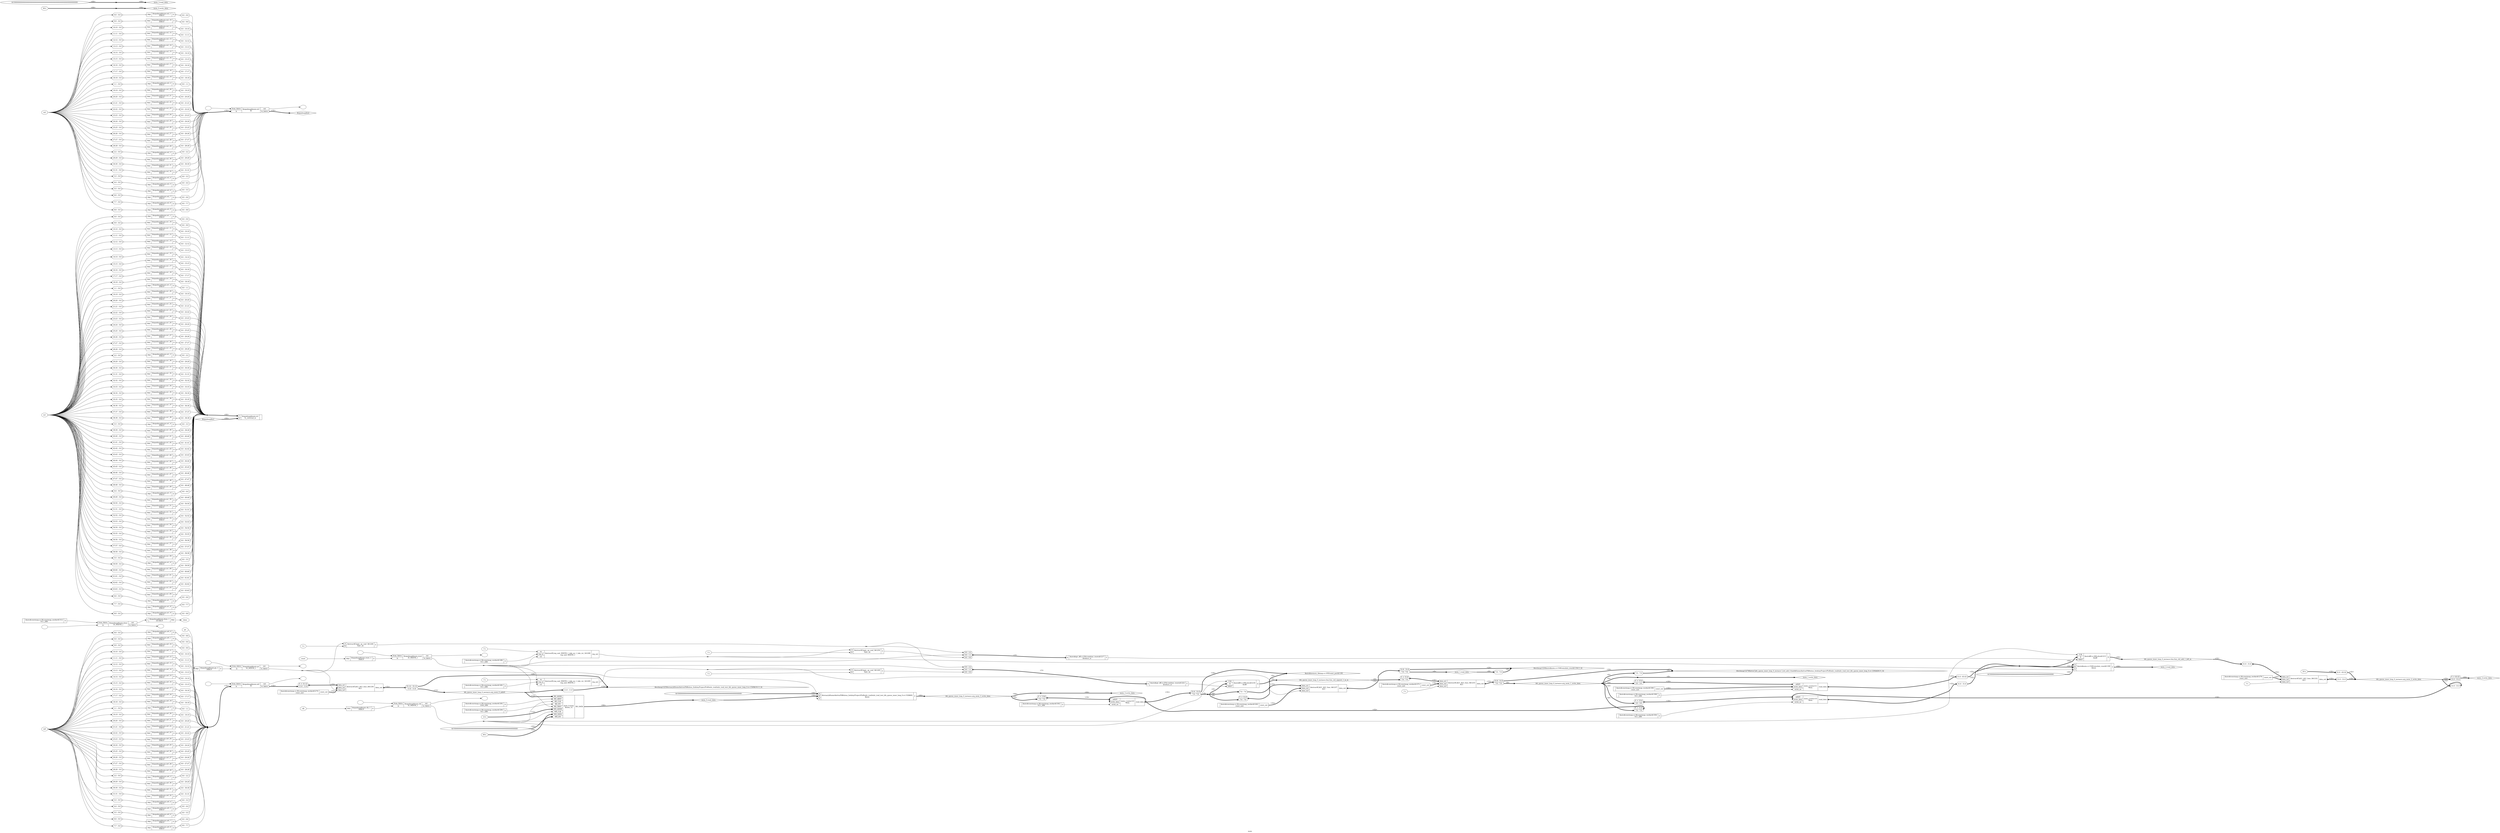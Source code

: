 digraph "main" {
label="main";
rankdir="LR";
remincross=true;
n40 [ shape=diamond, label="bfs_queue_inner_loop_0_instance.arg_mem_0_addr0", color="black", fontcolor="black"];
n41 [ shape=diamond, label="bfs_queue_inner_loop_0_instance.arg_mem_1_write_data", color="black", fontcolor="black"];
n42 [ shape=diamond, label="bfs_queue_inner_loop_0_instance.arg_mem_2_write_data", color="black", fontcolor="black"];
n43 [ shape=diamond, label="bfs_queue_inner_loop_0_instance.arg_mem_3_write_data", color="black", fontcolor="black"];
n44 [ shape=diamond, label="bfs_queue_inner_loop_0_instance.fsm.fsm_std_add_1_left_in", color="black", fontcolor="black"];
n45 [ shape=diamond, label="bfs_queue_inner_loop_0_instance.fsm.fsm_std_signext_1_in_in", color="black", fontcolor="black"];
n46 [ shape=octagon, label="clk", color="black", fontcolor="black"];
n47 [ shape=octagon, label="done", color="black", fontcolor="black"];
n48 [ shape=octagon, label="go", color="black", fontcolor="black"];
n49 [ shape=octagon, label="in0", color="black", fontcolor="black"];
n50 [ shape=octagon, label="in1", color="black", fontcolor="black"];
n51 [ shape=octagon, label="in2", color="black", fontcolor="black"];
n52 [ shape=diamond, label="mem_0.read_data", color="black", fontcolor="black"];
n53 [ shape=diamond, label="mem_0.write_data", color="black", fontcolor="black"];
n54 [ shape=diamond, label="mem_1.read_data", color="black", fontcolor="black"];
n55 [ shape=diamond, label="mem_1.write_data", color="black", fontcolor="black"];
n56 [ shape=diamond, label="mem_2.read_data", color="black", fontcolor="black"];
n57 [ shape=diamond, label="mem_2.write_data", color="black", fontcolor="black"];
n58 [ shape=diamond, label="mem_3.read_data", color="black", fontcolor="black"];
n59 [ shape=diamond, label="mem_3.write_data", color="black", fontcolor="black"];
n60 [ shape=octagon, label="reset", color="black", fontcolor="black"];
c62 [ shape=record, label="{{}|$auto$constmap.cc:36:constmap_worker$1262\nconst_unit|{<p61> const_out}}",  ];
c63 [ shape=record, label="{{}|$auto$constmap.cc:36:constmap_worker$1272\nconst_unit|{<p61> const_out}}",  ];
c64 [ shape=record, label="{{}|$auto$constmap.cc:36:constmap_worker$1274\nconst_unit|{<p61> const_out}}",  ];
c65 [ shape=record, label="{{}|$auto$constmap.cc:36:constmap_worker$1278\nconst_unit|{<p61> const_out}}",  ];
c67 [ shape=record, label="{{}|$auto$constmap.cc:36:constmap_worker$1282\nVCC_DRV|{<p66> O}}",  ];
c68 [ shape=record, label="{{}|$auto$constmap.cc:36:constmap_worker$1286\nVCC_DRV|{<p66> O}}",  ];
c69 [ shape=record, label="{{}|$auto$constmap.cc:36:constmap_worker$1292\nGND_DRV|{<p66> O}}",  ];
c70 [ shape=record, label="{{}|$auto$constmap.cc:36:constmap_worker$1294\nVCC_DRV|{<p66> O}}",  ];
c71 [ shape=record, label="{{}|$auto$constmap.cc:36:constmap_worker$1302\nVCC_DRV|{<p66> O}}",  ];
c72 [ shape=record, label="{{}|$auto$constmap.cc:36:constmap_worker$1304\nVCC_DRV|{<p66> O}}",  ];
c73 [ shape=record, label="{{}|$auto$constmap.cc:36:constmap_worker$1306\nconst_unit|{<p61> const_out}}",  ];
c74 [ shape=record, label="{{}|$auto$constmap.cc:36:constmap_worker$1308\nVCC_DRV|{<p66> O}}",  ];
c75 [ shape=record, label="{{}|$auto$constmap.cc:36:constmap_worker$1312\nVCC_DRV|{<p66> O}}",  ];
c80 [ shape=record, label="{{<p76> CLK|<p77> D|<p78> SRST}|$auto$ff.cc:266:slice$1213\n$sdff|{<p79> Q}}",  ];
c81 [ shape=record, label="{{<p76> CLK|<p77> D|<p78> SRST}|$auto$ff.cc:266:slice$1218\n$sdff|{<p79> Q}}",  ];
v0 [ label="64'0000000000000000000000000000000000000000000000000000000000000000" ];
c86 [ shape=record, label="{{<p82> A|<p83> B|<p84> S}|$auto$mem.cc:1548:emulate_reset$1199\n$mux|{<p85> Y}}",  ];
c87 [ shape=record, label="{{<p82> A}|$auto$opt_dff.cc:254:combine_resets$1217\n$reduce_or|{<p85> Y}}",  ];
x1 [ shape=record, style=rounded, label="<s2> 0:0 - 2:2 |<s1> 0:0 - 1:1 |<s0> 0:0 - 0:0 ", color="black", fontcolor="black" ];
x1:e -> c87:p82:w [arrowhead=odiamond, arrowtail=odiamond, dir=both, color="black", fontcolor="black", style="setlinewidth(3)", label="<3>"];
c88 [ shape=record, label="{{<p82> A}|$auto$opt_dff.cc:254:combine_resets$1222\n$reduce_or|{<p85> Y}}",  ];
x2 [ shape=record, style=rounded, label="<s2> 0:0 - 2:2 |<s1> 0:0 - 1:1 |<s0> 0:0 - 0:0 ", color="black", fontcolor="black" ];
x2:e -> c88:p82:w [arrowhead=odiamond, arrowtail=odiamond, dir=both, color="black", fontcolor="black", style="setlinewidth(3)", label="<3>"];
v4 [ label="1'z" ];
c93 [ shape=record, label="{{<p89> data_in1|<p90> data_in2|<p91> data_in3}|$extract$&#9586;ALU_ALU_func_0$1232\nALU|{<p92> data_out}}",  ];
x3 [ shape=record, style=rounded, label="<s0> 31:0 - 31:0 ", color="black", fontcolor="black" ];
x3:e -> c93:p89:w [arrowhead=odiamond, arrowtail=odiamond, dir=both, color="black", fontcolor="black", style="setlinewidth(3)", label="<32>"];
x5 [ shape=record, style=rounded, label="<s0> 31:0 - 31:0 ", color="black", fontcolor="black" ];
c93:p92:e -> x5:w [arrowhead=odiamond, arrowtail=odiamond, dir=both, color="black", fontcolor="black", style="setlinewidth(3)", label="<32>"];
v7 [ label="1'z" ];
c94 [ shape=record, label="{{<p89> data_in1|<p90> data_in2|<p91> data_in3}|$extract$&#9586;ALU_ALU_func_0$1233\nALU|{<p92> data_out}}",  ];
x6 [ shape=record, style=rounded, label="0 -&gt; 31:8 |<s0> 7:0 - 7:0 ", color="black", fontcolor="black" ];
x6:e -> c94:p89:w [arrowhead=odiamond, arrowtail=odiamond, dir=both, color="black", fontcolor="black", style="setlinewidth(3)", label="<32>"];
x8 [ shape=record, style=rounded, label="<s1> 31:8 - 31:8 |<s0> 7:0 - 7:0 ", color="black", fontcolor="black" ];
c94:p92:e -> x8:w [arrowhead=odiamond, arrowtail=odiamond, dir=both, color="black", fontcolor="black", style="setlinewidth(3)", label="<32>"];
c95 [ shape=record, label="{{<p89> data_in1|<p90> data_in2|<p91> data_in3}|$extract$&#9586;ALU_ALU_func_6$1236\nALU|{<p92> data_out}}",  ];
x9 [ shape=record, style=rounded, label="0 -&gt; 31:12 |<s0> 11:0 - 11:0 ", color="black", fontcolor="black" ];
x9:e -> c95:p89:w [arrowhead=odiamond, arrowtail=odiamond, dir=both, color="black", fontcolor="black", style="setlinewidth(3)", label="<32>"];
x10 [ shape=record, style=rounded, label="<s1> 31:12 - 31:12 |<s0> 11:0 - 11:0 ", color="black", fontcolor="black" ];
c95:p92:e -> x10:w [arrowhead=odiamond, arrowtail=odiamond, dir=both, color="black", fontcolor="black", style="setlinewidth(3)", label="<32>"];
c96 [ shape=record, label="{{<p89> data_in1|<p90> data_in2|<p91> data_in3}|$extract$&#9586;ALU_ALU_func_6$1237\nALU|{<p92> data_out}}",  ];
x11 [ shape=record, style=rounded, label="0 -&gt; 31:8 |<s0> 7:0 - 7:0 ", color="black", fontcolor="black" ];
x11:e -> c96:p89:w [arrowhead=odiamond, arrowtail=odiamond, dir=both, color="black", fontcolor="black", style="setlinewidth(3)", label="<32>"];
x12 [ shape=record, style=rounded, label="<s1> 31:8 - 31:8 |<s0> 7:0 - 7:0 ", color="black", fontcolor="black" ];
c96:p92:e -> x12:w [arrowhead=odiamond, arrowtail=odiamond, dir=both, color="black", fontcolor="black", style="setlinewidth(3)", label="<32>"];
v13 [ label="1'z" ];
c97 [ shape=record, label="{{<p82> A|<p83> B}|$extract$&#9586;logic_op_conf_3$1248\nlogic_op|{<p85> Y}}",  ];
v14 [ label="1'z" ];
c98 [ shape=record, label="{{<p82> A|<p83> B}|$extract$&#9586;logic_op_conf_3$1249\nlogic_op|{<p85> Y}}",  ];
v15 [ label="1'z" ];
c99 [ shape=record, label="{{<p82> A|<p83> B}|$extract$&#9586;logic_op_conf_3$1250\nlogic_op|{<p85> Y}}",  ];
v16 [ label="1'z" ];
c104 [ shape=record, label="{{<p100> en|<p101> reg_in|<p102> rst}|$extract$&#9586;reg_unit_WIDTH_1_tide_en_1_tide_rst_1$1208\nreg_unit_WIDTH_1|{<p103> reg_out}}",  ];
v17 [ label="1'z" ];
c105 [ shape=record, label="{{<p100> en|<p101> reg_in|<p102> rst}|$extract$&#9586;reg_unit_WIDTH_1_tide_en_1_tide_rst_1$1209\nreg_unit_WIDTH_1|{<p103> reg_out}}",  ];
v18 [ label="" ];
v19 [ label="" ];
c110 [ shape=record, label="{{<p106> from_fabric|<p107> in}|$iopadmap$main.clk\nIO_WIDTH_1|{<p108> out|<p109> to_fabric}}",  ];
c112 [ shape=record, label="{{<p111> PAD}|$iopadmap$main.clk_1\nINBUF|{<p66> O}}",  ];
v20 [ label="" ];
v21 [ label="" ];
c113 [ shape=record, label="{{<p106> from_fabric|<p107> in}|$iopadmap$main.done\nIO_WIDTH_1|{<p108> out|<p109> to_fabric}}",  ];
c115 [ shape=record, label="{{<p114> I}|$iopadmap$main.done_1\nOUTBUF|{<p111> PAD}}",  ];
v22 [ label="" ];
v23 [ label="" ];
c116 [ shape=record, label="{{<p106> from_fabric|<p107> in}|$iopadmap$main.go\nIO_WIDTH_1|{<p108> out|<p109> to_fabric}}",  ];
c117 [ shape=record, label="{{<p111> PAD}|$iopadmap$main.go_1\nINBUF|{<p66> O}}",  ];
v24 [ label="" ];
v25 [ label="" ];
c118 [ shape=record, label="{{<p106> from_fabric|<p107> in}|$iopadmap$main.in0\nIO|{<p108> out|<p109> to_fabric}}",  ];
c119 [ shape=record, label="{{<p111> PAD}|$iopadmap$main.in0_1\nINBUF|{<p66> O}}",  ];
x26 [ shape=record, style=rounded, label="<s0> 0:0 - 0:0 ", color="black", fontcolor="black" ];
c119:p66:e -> x26:w [arrowhead=odiamond, arrowtail=odiamond, dir=both, color="black", fontcolor="black", label=""];
x27 [ shape=record, style=rounded, label="<s0> 0:0 - 0:0 ", color="black", fontcolor="black" ];
x27:e -> c119:p111:w [arrowhead=odiamond, arrowtail=odiamond, dir=both, color="black", fontcolor="black", label=""];
c120 [ shape=record, label="{{<p111> PAD}|$iopadmap$main.in0_10\nINBUF|{<p66> O}}",  ];
x28 [ shape=record, style=rounded, label="<s0> 0:0 - 9:9 ", color="black", fontcolor="black" ];
c120:p66:e -> x28:w [arrowhead=odiamond, arrowtail=odiamond, dir=both, color="black", fontcolor="black", label=""];
x29 [ shape=record, style=rounded, label="<s0> 9:9 - 0:0 ", color="black", fontcolor="black" ];
x29:e -> c120:p111:w [arrowhead=odiamond, arrowtail=odiamond, dir=both, color="black", fontcolor="black", label=""];
c121 [ shape=record, label="{{<p111> PAD}|$iopadmap$main.in0_11\nINBUF|{<p66> O}}",  ];
x30 [ shape=record, style=rounded, label="<s0> 0:0 - 10:10 ", color="black", fontcolor="black" ];
c121:p66:e -> x30:w [arrowhead=odiamond, arrowtail=odiamond, dir=both, color="black", fontcolor="black", label=""];
x31 [ shape=record, style=rounded, label="<s0> 10:10 - 0:0 ", color="black", fontcolor="black" ];
x31:e -> c121:p111:w [arrowhead=odiamond, arrowtail=odiamond, dir=both, color="black", fontcolor="black", label=""];
c122 [ shape=record, label="{{<p111> PAD}|$iopadmap$main.in0_12\nINBUF|{<p66> O}}",  ];
x32 [ shape=record, style=rounded, label="<s0> 0:0 - 11:11 ", color="black", fontcolor="black" ];
c122:p66:e -> x32:w [arrowhead=odiamond, arrowtail=odiamond, dir=both, color="black", fontcolor="black", label=""];
x33 [ shape=record, style=rounded, label="<s0> 11:11 - 0:0 ", color="black", fontcolor="black" ];
x33:e -> c122:p111:w [arrowhead=odiamond, arrowtail=odiamond, dir=both, color="black", fontcolor="black", label=""];
c123 [ shape=record, label="{{<p111> PAD}|$iopadmap$main.in0_13\nINBUF|{<p66> O}}",  ];
x34 [ shape=record, style=rounded, label="<s0> 0:0 - 12:12 ", color="black", fontcolor="black" ];
c123:p66:e -> x34:w [arrowhead=odiamond, arrowtail=odiamond, dir=both, color="black", fontcolor="black", label=""];
x35 [ shape=record, style=rounded, label="<s0> 12:12 - 0:0 ", color="black", fontcolor="black" ];
x35:e -> c123:p111:w [arrowhead=odiamond, arrowtail=odiamond, dir=both, color="black", fontcolor="black", label=""];
c124 [ shape=record, label="{{<p111> PAD}|$iopadmap$main.in0_14\nINBUF|{<p66> O}}",  ];
x36 [ shape=record, style=rounded, label="<s0> 0:0 - 13:13 ", color="black", fontcolor="black" ];
c124:p66:e -> x36:w [arrowhead=odiamond, arrowtail=odiamond, dir=both, color="black", fontcolor="black", label=""];
x37 [ shape=record, style=rounded, label="<s0> 13:13 - 0:0 ", color="black", fontcolor="black" ];
x37:e -> c124:p111:w [arrowhead=odiamond, arrowtail=odiamond, dir=both, color="black", fontcolor="black", label=""];
c125 [ shape=record, label="{{<p111> PAD}|$iopadmap$main.in0_15\nINBUF|{<p66> O}}",  ];
x38 [ shape=record, style=rounded, label="<s0> 0:0 - 14:14 ", color="black", fontcolor="black" ];
c125:p66:e -> x38:w [arrowhead=odiamond, arrowtail=odiamond, dir=both, color="black", fontcolor="black", label=""];
x39 [ shape=record, style=rounded, label="<s0> 14:14 - 0:0 ", color="black", fontcolor="black" ];
x39:e -> c125:p111:w [arrowhead=odiamond, arrowtail=odiamond, dir=both, color="black", fontcolor="black", label=""];
c126 [ shape=record, label="{{<p111> PAD}|$iopadmap$main.in0_16\nINBUF|{<p66> O}}",  ];
x40 [ shape=record, style=rounded, label="<s0> 0:0 - 15:15 ", color="black", fontcolor="black" ];
c126:p66:e -> x40:w [arrowhead=odiamond, arrowtail=odiamond, dir=both, color="black", fontcolor="black", label=""];
x41 [ shape=record, style=rounded, label="<s0> 15:15 - 0:0 ", color="black", fontcolor="black" ];
x41:e -> c126:p111:w [arrowhead=odiamond, arrowtail=odiamond, dir=both, color="black", fontcolor="black", label=""];
c127 [ shape=record, label="{{<p111> PAD}|$iopadmap$main.in0_17\nINBUF|{<p66> O}}",  ];
x42 [ shape=record, style=rounded, label="<s0> 0:0 - 16:16 ", color="black", fontcolor="black" ];
c127:p66:e -> x42:w [arrowhead=odiamond, arrowtail=odiamond, dir=both, color="black", fontcolor="black", label=""];
x43 [ shape=record, style=rounded, label="<s0> 16:16 - 0:0 ", color="black", fontcolor="black" ];
x43:e -> c127:p111:w [arrowhead=odiamond, arrowtail=odiamond, dir=both, color="black", fontcolor="black", label=""];
c128 [ shape=record, label="{{<p111> PAD}|$iopadmap$main.in0_18\nINBUF|{<p66> O}}",  ];
x44 [ shape=record, style=rounded, label="<s0> 0:0 - 17:17 ", color="black", fontcolor="black" ];
c128:p66:e -> x44:w [arrowhead=odiamond, arrowtail=odiamond, dir=both, color="black", fontcolor="black", label=""];
x45 [ shape=record, style=rounded, label="<s0> 17:17 - 0:0 ", color="black", fontcolor="black" ];
x45:e -> c128:p111:w [arrowhead=odiamond, arrowtail=odiamond, dir=both, color="black", fontcolor="black", label=""];
c129 [ shape=record, label="{{<p111> PAD}|$iopadmap$main.in0_19\nINBUF|{<p66> O}}",  ];
x46 [ shape=record, style=rounded, label="<s0> 0:0 - 18:18 ", color="black", fontcolor="black" ];
c129:p66:e -> x46:w [arrowhead=odiamond, arrowtail=odiamond, dir=both, color="black", fontcolor="black", label=""];
x47 [ shape=record, style=rounded, label="<s0> 18:18 - 0:0 ", color="black", fontcolor="black" ];
x47:e -> c129:p111:w [arrowhead=odiamond, arrowtail=odiamond, dir=both, color="black", fontcolor="black", label=""];
c130 [ shape=record, label="{{<p111> PAD}|$iopadmap$main.in0_2\nINBUF|{<p66> O}}",  ];
x48 [ shape=record, style=rounded, label="<s0> 0:0 - 1:1 ", color="black", fontcolor="black" ];
c130:p66:e -> x48:w [arrowhead=odiamond, arrowtail=odiamond, dir=both, color="black", fontcolor="black", label=""];
x49 [ shape=record, style=rounded, label="<s0> 1:1 - 0:0 ", color="black", fontcolor="black" ];
x49:e -> c130:p111:w [arrowhead=odiamond, arrowtail=odiamond, dir=both, color="black", fontcolor="black", label=""];
c131 [ shape=record, label="{{<p111> PAD}|$iopadmap$main.in0_20\nINBUF|{<p66> O}}",  ];
x50 [ shape=record, style=rounded, label="<s0> 0:0 - 19:19 ", color="black", fontcolor="black" ];
c131:p66:e -> x50:w [arrowhead=odiamond, arrowtail=odiamond, dir=both, color="black", fontcolor="black", label=""];
x51 [ shape=record, style=rounded, label="<s0> 19:19 - 0:0 ", color="black", fontcolor="black" ];
x51:e -> c131:p111:w [arrowhead=odiamond, arrowtail=odiamond, dir=both, color="black", fontcolor="black", label=""];
c132 [ shape=record, label="{{<p111> PAD}|$iopadmap$main.in0_21\nINBUF|{<p66> O}}",  ];
x52 [ shape=record, style=rounded, label="<s0> 0:0 - 20:20 ", color="black", fontcolor="black" ];
c132:p66:e -> x52:w [arrowhead=odiamond, arrowtail=odiamond, dir=both, color="black", fontcolor="black", label=""];
x53 [ shape=record, style=rounded, label="<s0> 20:20 - 0:0 ", color="black", fontcolor="black" ];
x53:e -> c132:p111:w [arrowhead=odiamond, arrowtail=odiamond, dir=both, color="black", fontcolor="black", label=""];
c133 [ shape=record, label="{{<p111> PAD}|$iopadmap$main.in0_22\nINBUF|{<p66> O}}",  ];
x54 [ shape=record, style=rounded, label="<s0> 0:0 - 21:21 ", color="black", fontcolor="black" ];
c133:p66:e -> x54:w [arrowhead=odiamond, arrowtail=odiamond, dir=both, color="black", fontcolor="black", label=""];
x55 [ shape=record, style=rounded, label="<s0> 21:21 - 0:0 ", color="black", fontcolor="black" ];
x55:e -> c133:p111:w [arrowhead=odiamond, arrowtail=odiamond, dir=both, color="black", fontcolor="black", label=""];
c134 [ shape=record, label="{{<p111> PAD}|$iopadmap$main.in0_23\nINBUF|{<p66> O}}",  ];
x56 [ shape=record, style=rounded, label="<s0> 0:0 - 22:22 ", color="black", fontcolor="black" ];
c134:p66:e -> x56:w [arrowhead=odiamond, arrowtail=odiamond, dir=both, color="black", fontcolor="black", label=""];
x57 [ shape=record, style=rounded, label="<s0> 22:22 - 0:0 ", color="black", fontcolor="black" ];
x57:e -> c134:p111:w [arrowhead=odiamond, arrowtail=odiamond, dir=both, color="black", fontcolor="black", label=""];
c135 [ shape=record, label="{{<p111> PAD}|$iopadmap$main.in0_24\nINBUF|{<p66> O}}",  ];
x58 [ shape=record, style=rounded, label="<s0> 0:0 - 23:23 ", color="black", fontcolor="black" ];
c135:p66:e -> x58:w [arrowhead=odiamond, arrowtail=odiamond, dir=both, color="black", fontcolor="black", label=""];
x59 [ shape=record, style=rounded, label="<s0> 23:23 - 0:0 ", color="black", fontcolor="black" ];
x59:e -> c135:p111:w [arrowhead=odiamond, arrowtail=odiamond, dir=both, color="black", fontcolor="black", label=""];
c136 [ shape=record, label="{{<p111> PAD}|$iopadmap$main.in0_25\nINBUF|{<p66> O}}",  ];
x60 [ shape=record, style=rounded, label="<s0> 0:0 - 24:24 ", color="black", fontcolor="black" ];
c136:p66:e -> x60:w [arrowhead=odiamond, arrowtail=odiamond, dir=both, color="black", fontcolor="black", label=""];
x61 [ shape=record, style=rounded, label="<s0> 24:24 - 0:0 ", color="black", fontcolor="black" ];
x61:e -> c136:p111:w [arrowhead=odiamond, arrowtail=odiamond, dir=both, color="black", fontcolor="black", label=""];
c137 [ shape=record, label="{{<p111> PAD}|$iopadmap$main.in0_26\nINBUF|{<p66> O}}",  ];
x62 [ shape=record, style=rounded, label="<s0> 0:0 - 25:25 ", color="black", fontcolor="black" ];
c137:p66:e -> x62:w [arrowhead=odiamond, arrowtail=odiamond, dir=both, color="black", fontcolor="black", label=""];
x63 [ shape=record, style=rounded, label="<s0> 25:25 - 0:0 ", color="black", fontcolor="black" ];
x63:e -> c137:p111:w [arrowhead=odiamond, arrowtail=odiamond, dir=both, color="black", fontcolor="black", label=""];
c138 [ shape=record, label="{{<p111> PAD}|$iopadmap$main.in0_27\nINBUF|{<p66> O}}",  ];
x64 [ shape=record, style=rounded, label="<s0> 0:0 - 26:26 ", color="black", fontcolor="black" ];
c138:p66:e -> x64:w [arrowhead=odiamond, arrowtail=odiamond, dir=both, color="black", fontcolor="black", label=""];
x65 [ shape=record, style=rounded, label="<s0> 26:26 - 0:0 ", color="black", fontcolor="black" ];
x65:e -> c138:p111:w [arrowhead=odiamond, arrowtail=odiamond, dir=both, color="black", fontcolor="black", label=""];
c139 [ shape=record, label="{{<p111> PAD}|$iopadmap$main.in0_28\nINBUF|{<p66> O}}",  ];
x66 [ shape=record, style=rounded, label="<s0> 0:0 - 27:27 ", color="black", fontcolor="black" ];
c139:p66:e -> x66:w [arrowhead=odiamond, arrowtail=odiamond, dir=both, color="black", fontcolor="black", label=""];
x67 [ shape=record, style=rounded, label="<s0> 27:27 - 0:0 ", color="black", fontcolor="black" ];
x67:e -> c139:p111:w [arrowhead=odiamond, arrowtail=odiamond, dir=both, color="black", fontcolor="black", label=""];
c140 [ shape=record, label="{{<p111> PAD}|$iopadmap$main.in0_29\nINBUF|{<p66> O}}",  ];
x68 [ shape=record, style=rounded, label="<s0> 0:0 - 28:28 ", color="black", fontcolor="black" ];
c140:p66:e -> x68:w [arrowhead=odiamond, arrowtail=odiamond, dir=both, color="black", fontcolor="black", label=""];
x69 [ shape=record, style=rounded, label="<s0> 28:28 - 0:0 ", color="black", fontcolor="black" ];
x69:e -> c140:p111:w [arrowhead=odiamond, arrowtail=odiamond, dir=both, color="black", fontcolor="black", label=""];
c141 [ shape=record, label="{{<p111> PAD}|$iopadmap$main.in0_3\nINBUF|{<p66> O}}",  ];
x70 [ shape=record, style=rounded, label="<s0> 0:0 - 2:2 ", color="black", fontcolor="black" ];
c141:p66:e -> x70:w [arrowhead=odiamond, arrowtail=odiamond, dir=both, color="black", fontcolor="black", label=""];
x71 [ shape=record, style=rounded, label="<s0> 2:2 - 0:0 ", color="black", fontcolor="black" ];
x71:e -> c141:p111:w [arrowhead=odiamond, arrowtail=odiamond, dir=both, color="black", fontcolor="black", label=""];
c142 [ shape=record, label="{{<p111> PAD}|$iopadmap$main.in0_30\nINBUF|{<p66> O}}",  ];
x72 [ shape=record, style=rounded, label="<s0> 0:0 - 29:29 ", color="black", fontcolor="black" ];
c142:p66:e -> x72:w [arrowhead=odiamond, arrowtail=odiamond, dir=both, color="black", fontcolor="black", label=""];
x73 [ shape=record, style=rounded, label="<s0> 29:29 - 0:0 ", color="black", fontcolor="black" ];
x73:e -> c142:p111:w [arrowhead=odiamond, arrowtail=odiamond, dir=both, color="black", fontcolor="black", label=""];
c143 [ shape=record, label="{{<p111> PAD}|$iopadmap$main.in0_31\nINBUF|{<p66> O}}",  ];
x74 [ shape=record, style=rounded, label="<s0> 0:0 - 30:30 ", color="black", fontcolor="black" ];
c143:p66:e -> x74:w [arrowhead=odiamond, arrowtail=odiamond, dir=both, color="black", fontcolor="black", label=""];
x75 [ shape=record, style=rounded, label="<s0> 30:30 - 0:0 ", color="black", fontcolor="black" ];
x75:e -> c143:p111:w [arrowhead=odiamond, arrowtail=odiamond, dir=both, color="black", fontcolor="black", label=""];
c144 [ shape=record, label="{{<p111> PAD}|$iopadmap$main.in0_32\nINBUF|{<p66> O}}",  ];
x76 [ shape=record, style=rounded, label="<s0> 0:0 - 31:31 ", color="black", fontcolor="black" ];
c144:p66:e -> x76:w [arrowhead=odiamond, arrowtail=odiamond, dir=both, color="black", fontcolor="black", label=""];
x77 [ shape=record, style=rounded, label="<s0> 31:31 - 0:0 ", color="black", fontcolor="black" ];
x77:e -> c144:p111:w [arrowhead=odiamond, arrowtail=odiamond, dir=both, color="black", fontcolor="black", label=""];
c145 [ shape=record, label="{{<p111> PAD}|$iopadmap$main.in0_4\nINBUF|{<p66> O}}",  ];
x78 [ shape=record, style=rounded, label="<s0> 0:0 - 3:3 ", color="black", fontcolor="black" ];
c145:p66:e -> x78:w [arrowhead=odiamond, arrowtail=odiamond, dir=both, color="black", fontcolor="black", label=""];
x79 [ shape=record, style=rounded, label="<s0> 3:3 - 0:0 ", color="black", fontcolor="black" ];
x79:e -> c145:p111:w [arrowhead=odiamond, arrowtail=odiamond, dir=both, color="black", fontcolor="black", label=""];
c146 [ shape=record, label="{{<p111> PAD}|$iopadmap$main.in0_5\nINBUF|{<p66> O}}",  ];
x80 [ shape=record, style=rounded, label="<s0> 0:0 - 4:4 ", color="black", fontcolor="black" ];
c146:p66:e -> x80:w [arrowhead=odiamond, arrowtail=odiamond, dir=both, color="black", fontcolor="black", label=""];
x81 [ shape=record, style=rounded, label="<s0> 4:4 - 0:0 ", color="black", fontcolor="black" ];
x81:e -> c146:p111:w [arrowhead=odiamond, arrowtail=odiamond, dir=both, color="black", fontcolor="black", label=""];
c147 [ shape=record, label="{{<p111> PAD}|$iopadmap$main.in0_6\nINBUF|{<p66> O}}",  ];
x82 [ shape=record, style=rounded, label="<s0> 0:0 - 5:5 ", color="black", fontcolor="black" ];
c147:p66:e -> x82:w [arrowhead=odiamond, arrowtail=odiamond, dir=both, color="black", fontcolor="black", label=""];
x83 [ shape=record, style=rounded, label="<s0> 5:5 - 0:0 ", color="black", fontcolor="black" ];
x83:e -> c147:p111:w [arrowhead=odiamond, arrowtail=odiamond, dir=both, color="black", fontcolor="black", label=""];
c148 [ shape=record, label="{{<p111> PAD}|$iopadmap$main.in0_7\nINBUF|{<p66> O}}",  ];
x84 [ shape=record, style=rounded, label="<s0> 0:0 - 6:6 ", color="black", fontcolor="black" ];
c148:p66:e -> x84:w [arrowhead=odiamond, arrowtail=odiamond, dir=both, color="black", fontcolor="black", label=""];
x85 [ shape=record, style=rounded, label="<s0> 6:6 - 0:0 ", color="black", fontcolor="black" ];
x85:e -> c148:p111:w [arrowhead=odiamond, arrowtail=odiamond, dir=both, color="black", fontcolor="black", label=""];
c149 [ shape=record, label="{{<p111> PAD}|$iopadmap$main.in0_8\nINBUF|{<p66> O}}",  ];
x86 [ shape=record, style=rounded, label="<s0> 0:0 - 7:7 ", color="black", fontcolor="black" ];
c149:p66:e -> x86:w [arrowhead=odiamond, arrowtail=odiamond, dir=both, color="black", fontcolor="black", label=""];
x87 [ shape=record, style=rounded, label="<s0> 7:7 - 0:0 ", color="black", fontcolor="black" ];
x87:e -> c149:p111:w [arrowhead=odiamond, arrowtail=odiamond, dir=both, color="black", fontcolor="black", label=""];
c150 [ shape=record, label="{{<p111> PAD}|$iopadmap$main.in0_9\nINBUF|{<p66> O}}",  ];
x88 [ shape=record, style=rounded, label="<s0> 0:0 - 8:8 ", color="black", fontcolor="black" ];
c150:p66:e -> x88:w [arrowhead=odiamond, arrowtail=odiamond, dir=both, color="black", fontcolor="black", label=""];
x89 [ shape=record, style=rounded, label="<s0> 8:8 - 0:0 ", color="black", fontcolor="black" ];
x89:e -> c150:p111:w [arrowhead=odiamond, arrowtail=odiamond, dir=both, color="black", fontcolor="black", label=""];
c151 [ shape=record, label="{{<p114> I|<p66> O}|$iopadmap$main.in1\n$__external_in|{}}",  ];
c152 [ shape=record, label="{{<p111> PAD}|$iopadmap$main.in1_1\nINBUF|{<p66> O}}",  ];
x90 [ shape=record, style=rounded, label="<s0> 0:0 - 0:0 ", color="black", fontcolor="black" ];
c152:p66:e -> x90:w [arrowhead=odiamond, arrowtail=odiamond, dir=both, color="black", fontcolor="black", label=""];
x91 [ shape=record, style=rounded, label="<s0> 0:0 - 0:0 ", color="black", fontcolor="black" ];
x91:e -> c152:p111:w [arrowhead=odiamond, arrowtail=odiamond, dir=both, color="black", fontcolor="black", label=""];
c153 [ shape=record, label="{{<p111> PAD}|$iopadmap$main.in1_10\nINBUF|{<p66> O}}",  ];
x92 [ shape=record, style=rounded, label="<s0> 0:0 - 9:9 ", color="black", fontcolor="black" ];
c153:p66:e -> x92:w [arrowhead=odiamond, arrowtail=odiamond, dir=both, color="black", fontcolor="black", label=""];
x93 [ shape=record, style=rounded, label="<s0> 9:9 - 0:0 ", color="black", fontcolor="black" ];
x93:e -> c153:p111:w [arrowhead=odiamond, arrowtail=odiamond, dir=both, color="black", fontcolor="black", label=""];
c154 [ shape=record, label="{{<p111> PAD}|$iopadmap$main.in1_11\nINBUF|{<p66> O}}",  ];
x94 [ shape=record, style=rounded, label="<s0> 0:0 - 10:10 ", color="black", fontcolor="black" ];
c154:p66:e -> x94:w [arrowhead=odiamond, arrowtail=odiamond, dir=both, color="black", fontcolor="black", label=""];
x95 [ shape=record, style=rounded, label="<s0> 10:10 - 0:0 ", color="black", fontcolor="black" ];
x95:e -> c154:p111:w [arrowhead=odiamond, arrowtail=odiamond, dir=both, color="black", fontcolor="black", label=""];
c155 [ shape=record, label="{{<p111> PAD}|$iopadmap$main.in1_12\nINBUF|{<p66> O}}",  ];
x96 [ shape=record, style=rounded, label="<s0> 0:0 - 11:11 ", color="black", fontcolor="black" ];
c155:p66:e -> x96:w [arrowhead=odiamond, arrowtail=odiamond, dir=both, color="black", fontcolor="black", label=""];
x97 [ shape=record, style=rounded, label="<s0> 11:11 - 0:0 ", color="black", fontcolor="black" ];
x97:e -> c155:p111:w [arrowhead=odiamond, arrowtail=odiamond, dir=both, color="black", fontcolor="black", label=""];
c156 [ shape=record, label="{{<p111> PAD}|$iopadmap$main.in1_13\nINBUF|{<p66> O}}",  ];
x98 [ shape=record, style=rounded, label="<s0> 0:0 - 12:12 ", color="black", fontcolor="black" ];
c156:p66:e -> x98:w [arrowhead=odiamond, arrowtail=odiamond, dir=both, color="black", fontcolor="black", label=""];
x99 [ shape=record, style=rounded, label="<s0> 12:12 - 0:0 ", color="black", fontcolor="black" ];
x99:e -> c156:p111:w [arrowhead=odiamond, arrowtail=odiamond, dir=both, color="black", fontcolor="black", label=""];
c157 [ shape=record, label="{{<p111> PAD}|$iopadmap$main.in1_14\nINBUF|{<p66> O}}",  ];
x100 [ shape=record, style=rounded, label="<s0> 0:0 - 13:13 ", color="black", fontcolor="black" ];
c157:p66:e -> x100:w [arrowhead=odiamond, arrowtail=odiamond, dir=both, color="black", fontcolor="black", label=""];
x101 [ shape=record, style=rounded, label="<s0> 13:13 - 0:0 ", color="black", fontcolor="black" ];
x101:e -> c157:p111:w [arrowhead=odiamond, arrowtail=odiamond, dir=both, color="black", fontcolor="black", label=""];
c158 [ shape=record, label="{{<p111> PAD}|$iopadmap$main.in1_15\nINBUF|{<p66> O}}",  ];
x102 [ shape=record, style=rounded, label="<s0> 0:0 - 14:14 ", color="black", fontcolor="black" ];
c158:p66:e -> x102:w [arrowhead=odiamond, arrowtail=odiamond, dir=both, color="black", fontcolor="black", label=""];
x103 [ shape=record, style=rounded, label="<s0> 14:14 - 0:0 ", color="black", fontcolor="black" ];
x103:e -> c158:p111:w [arrowhead=odiamond, arrowtail=odiamond, dir=both, color="black", fontcolor="black", label=""];
c159 [ shape=record, label="{{<p111> PAD}|$iopadmap$main.in1_16\nINBUF|{<p66> O}}",  ];
x104 [ shape=record, style=rounded, label="<s0> 0:0 - 15:15 ", color="black", fontcolor="black" ];
c159:p66:e -> x104:w [arrowhead=odiamond, arrowtail=odiamond, dir=both, color="black", fontcolor="black", label=""];
x105 [ shape=record, style=rounded, label="<s0> 15:15 - 0:0 ", color="black", fontcolor="black" ];
x105:e -> c159:p111:w [arrowhead=odiamond, arrowtail=odiamond, dir=both, color="black", fontcolor="black", label=""];
c160 [ shape=record, label="{{<p111> PAD}|$iopadmap$main.in1_17\nINBUF|{<p66> O}}",  ];
x106 [ shape=record, style=rounded, label="<s0> 0:0 - 16:16 ", color="black", fontcolor="black" ];
c160:p66:e -> x106:w [arrowhead=odiamond, arrowtail=odiamond, dir=both, color="black", fontcolor="black", label=""];
x107 [ shape=record, style=rounded, label="<s0> 16:16 - 0:0 ", color="black", fontcolor="black" ];
x107:e -> c160:p111:w [arrowhead=odiamond, arrowtail=odiamond, dir=both, color="black", fontcolor="black", label=""];
c161 [ shape=record, label="{{<p111> PAD}|$iopadmap$main.in1_18\nINBUF|{<p66> O}}",  ];
x108 [ shape=record, style=rounded, label="<s0> 0:0 - 17:17 ", color="black", fontcolor="black" ];
c161:p66:e -> x108:w [arrowhead=odiamond, arrowtail=odiamond, dir=both, color="black", fontcolor="black", label=""];
x109 [ shape=record, style=rounded, label="<s0> 17:17 - 0:0 ", color="black", fontcolor="black" ];
x109:e -> c161:p111:w [arrowhead=odiamond, arrowtail=odiamond, dir=both, color="black", fontcolor="black", label=""];
c162 [ shape=record, label="{{<p111> PAD}|$iopadmap$main.in1_19\nINBUF|{<p66> O}}",  ];
x110 [ shape=record, style=rounded, label="<s0> 0:0 - 18:18 ", color="black", fontcolor="black" ];
c162:p66:e -> x110:w [arrowhead=odiamond, arrowtail=odiamond, dir=both, color="black", fontcolor="black", label=""];
x111 [ shape=record, style=rounded, label="<s0> 18:18 - 0:0 ", color="black", fontcolor="black" ];
x111:e -> c162:p111:w [arrowhead=odiamond, arrowtail=odiamond, dir=both, color="black", fontcolor="black", label=""];
c163 [ shape=record, label="{{<p111> PAD}|$iopadmap$main.in1_2\nINBUF|{<p66> O}}",  ];
x112 [ shape=record, style=rounded, label="<s0> 0:0 - 1:1 ", color="black", fontcolor="black" ];
c163:p66:e -> x112:w [arrowhead=odiamond, arrowtail=odiamond, dir=both, color="black", fontcolor="black", label=""];
x113 [ shape=record, style=rounded, label="<s0> 1:1 - 0:0 ", color="black", fontcolor="black" ];
x113:e -> c163:p111:w [arrowhead=odiamond, arrowtail=odiamond, dir=both, color="black", fontcolor="black", label=""];
c164 [ shape=record, label="{{<p111> PAD}|$iopadmap$main.in1_20\nINBUF|{<p66> O}}",  ];
x114 [ shape=record, style=rounded, label="<s0> 0:0 - 19:19 ", color="black", fontcolor="black" ];
c164:p66:e -> x114:w [arrowhead=odiamond, arrowtail=odiamond, dir=both, color="black", fontcolor="black", label=""];
x115 [ shape=record, style=rounded, label="<s0> 19:19 - 0:0 ", color="black", fontcolor="black" ];
x115:e -> c164:p111:w [arrowhead=odiamond, arrowtail=odiamond, dir=both, color="black", fontcolor="black", label=""];
c165 [ shape=record, label="{{<p111> PAD}|$iopadmap$main.in1_21\nINBUF|{<p66> O}}",  ];
x116 [ shape=record, style=rounded, label="<s0> 0:0 - 20:20 ", color="black", fontcolor="black" ];
c165:p66:e -> x116:w [arrowhead=odiamond, arrowtail=odiamond, dir=both, color="black", fontcolor="black", label=""];
x117 [ shape=record, style=rounded, label="<s0> 20:20 - 0:0 ", color="black", fontcolor="black" ];
x117:e -> c165:p111:w [arrowhead=odiamond, arrowtail=odiamond, dir=both, color="black", fontcolor="black", label=""];
c166 [ shape=record, label="{{<p111> PAD}|$iopadmap$main.in1_22\nINBUF|{<p66> O}}",  ];
x118 [ shape=record, style=rounded, label="<s0> 0:0 - 21:21 ", color="black", fontcolor="black" ];
c166:p66:e -> x118:w [arrowhead=odiamond, arrowtail=odiamond, dir=both, color="black", fontcolor="black", label=""];
x119 [ shape=record, style=rounded, label="<s0> 21:21 - 0:0 ", color="black", fontcolor="black" ];
x119:e -> c166:p111:w [arrowhead=odiamond, arrowtail=odiamond, dir=both, color="black", fontcolor="black", label=""];
c167 [ shape=record, label="{{<p111> PAD}|$iopadmap$main.in1_23\nINBUF|{<p66> O}}",  ];
x120 [ shape=record, style=rounded, label="<s0> 0:0 - 22:22 ", color="black", fontcolor="black" ];
c167:p66:e -> x120:w [arrowhead=odiamond, arrowtail=odiamond, dir=both, color="black", fontcolor="black", label=""];
x121 [ shape=record, style=rounded, label="<s0> 22:22 - 0:0 ", color="black", fontcolor="black" ];
x121:e -> c167:p111:w [arrowhead=odiamond, arrowtail=odiamond, dir=both, color="black", fontcolor="black", label=""];
c168 [ shape=record, label="{{<p111> PAD}|$iopadmap$main.in1_24\nINBUF|{<p66> O}}",  ];
x122 [ shape=record, style=rounded, label="<s0> 0:0 - 23:23 ", color="black", fontcolor="black" ];
c168:p66:e -> x122:w [arrowhead=odiamond, arrowtail=odiamond, dir=both, color="black", fontcolor="black", label=""];
x123 [ shape=record, style=rounded, label="<s0> 23:23 - 0:0 ", color="black", fontcolor="black" ];
x123:e -> c168:p111:w [arrowhead=odiamond, arrowtail=odiamond, dir=both, color="black", fontcolor="black", label=""];
c169 [ shape=record, label="{{<p111> PAD}|$iopadmap$main.in1_25\nINBUF|{<p66> O}}",  ];
x124 [ shape=record, style=rounded, label="<s0> 0:0 - 24:24 ", color="black", fontcolor="black" ];
c169:p66:e -> x124:w [arrowhead=odiamond, arrowtail=odiamond, dir=both, color="black", fontcolor="black", label=""];
x125 [ shape=record, style=rounded, label="<s0> 24:24 - 0:0 ", color="black", fontcolor="black" ];
x125:e -> c169:p111:w [arrowhead=odiamond, arrowtail=odiamond, dir=both, color="black", fontcolor="black", label=""];
c170 [ shape=record, label="{{<p111> PAD}|$iopadmap$main.in1_26\nINBUF|{<p66> O}}",  ];
x126 [ shape=record, style=rounded, label="<s0> 0:0 - 25:25 ", color="black", fontcolor="black" ];
c170:p66:e -> x126:w [arrowhead=odiamond, arrowtail=odiamond, dir=both, color="black", fontcolor="black", label=""];
x127 [ shape=record, style=rounded, label="<s0> 25:25 - 0:0 ", color="black", fontcolor="black" ];
x127:e -> c170:p111:w [arrowhead=odiamond, arrowtail=odiamond, dir=both, color="black", fontcolor="black", label=""];
c171 [ shape=record, label="{{<p111> PAD}|$iopadmap$main.in1_27\nINBUF|{<p66> O}}",  ];
x128 [ shape=record, style=rounded, label="<s0> 0:0 - 26:26 ", color="black", fontcolor="black" ];
c171:p66:e -> x128:w [arrowhead=odiamond, arrowtail=odiamond, dir=both, color="black", fontcolor="black", label=""];
x129 [ shape=record, style=rounded, label="<s0> 26:26 - 0:0 ", color="black", fontcolor="black" ];
x129:e -> c171:p111:w [arrowhead=odiamond, arrowtail=odiamond, dir=both, color="black", fontcolor="black", label=""];
c172 [ shape=record, label="{{<p111> PAD}|$iopadmap$main.in1_28\nINBUF|{<p66> O}}",  ];
x130 [ shape=record, style=rounded, label="<s0> 0:0 - 27:27 ", color="black", fontcolor="black" ];
c172:p66:e -> x130:w [arrowhead=odiamond, arrowtail=odiamond, dir=both, color="black", fontcolor="black", label=""];
x131 [ shape=record, style=rounded, label="<s0> 27:27 - 0:0 ", color="black", fontcolor="black" ];
x131:e -> c172:p111:w [arrowhead=odiamond, arrowtail=odiamond, dir=both, color="black", fontcolor="black", label=""];
c173 [ shape=record, label="{{<p111> PAD}|$iopadmap$main.in1_29\nINBUF|{<p66> O}}",  ];
x132 [ shape=record, style=rounded, label="<s0> 0:0 - 28:28 ", color="black", fontcolor="black" ];
c173:p66:e -> x132:w [arrowhead=odiamond, arrowtail=odiamond, dir=both, color="black", fontcolor="black", label=""];
x133 [ shape=record, style=rounded, label="<s0> 28:28 - 0:0 ", color="black", fontcolor="black" ];
x133:e -> c173:p111:w [arrowhead=odiamond, arrowtail=odiamond, dir=both, color="black", fontcolor="black", label=""];
c174 [ shape=record, label="{{<p111> PAD}|$iopadmap$main.in1_3\nINBUF|{<p66> O}}",  ];
x134 [ shape=record, style=rounded, label="<s0> 0:0 - 2:2 ", color="black", fontcolor="black" ];
c174:p66:e -> x134:w [arrowhead=odiamond, arrowtail=odiamond, dir=both, color="black", fontcolor="black", label=""];
x135 [ shape=record, style=rounded, label="<s0> 2:2 - 0:0 ", color="black", fontcolor="black" ];
x135:e -> c174:p111:w [arrowhead=odiamond, arrowtail=odiamond, dir=both, color="black", fontcolor="black", label=""];
c175 [ shape=record, label="{{<p111> PAD}|$iopadmap$main.in1_30\nINBUF|{<p66> O}}",  ];
x136 [ shape=record, style=rounded, label="<s0> 0:0 - 29:29 ", color="black", fontcolor="black" ];
c175:p66:e -> x136:w [arrowhead=odiamond, arrowtail=odiamond, dir=both, color="black", fontcolor="black", label=""];
x137 [ shape=record, style=rounded, label="<s0> 29:29 - 0:0 ", color="black", fontcolor="black" ];
x137:e -> c175:p111:w [arrowhead=odiamond, arrowtail=odiamond, dir=both, color="black", fontcolor="black", label=""];
c176 [ shape=record, label="{{<p111> PAD}|$iopadmap$main.in1_31\nINBUF|{<p66> O}}",  ];
x138 [ shape=record, style=rounded, label="<s0> 0:0 - 30:30 ", color="black", fontcolor="black" ];
c176:p66:e -> x138:w [arrowhead=odiamond, arrowtail=odiamond, dir=both, color="black", fontcolor="black", label=""];
x139 [ shape=record, style=rounded, label="<s0> 30:30 - 0:0 ", color="black", fontcolor="black" ];
x139:e -> c176:p111:w [arrowhead=odiamond, arrowtail=odiamond, dir=both, color="black", fontcolor="black", label=""];
c177 [ shape=record, label="{{<p111> PAD}|$iopadmap$main.in1_32\nINBUF|{<p66> O}}",  ];
x140 [ shape=record, style=rounded, label="<s0> 0:0 - 31:31 ", color="black", fontcolor="black" ];
c177:p66:e -> x140:w [arrowhead=odiamond, arrowtail=odiamond, dir=both, color="black", fontcolor="black", label=""];
x141 [ shape=record, style=rounded, label="<s0> 31:31 - 0:0 ", color="black", fontcolor="black" ];
x141:e -> c177:p111:w [arrowhead=odiamond, arrowtail=odiamond, dir=both, color="black", fontcolor="black", label=""];
c178 [ shape=record, label="{{<p111> PAD}|$iopadmap$main.in1_33\nINBUF|{<p66> O}}",  ];
x142 [ shape=record, style=rounded, label="<s0> 0:0 - 32:32 ", color="black", fontcolor="black" ];
c178:p66:e -> x142:w [arrowhead=odiamond, arrowtail=odiamond, dir=both, color="black", fontcolor="black", label=""];
x143 [ shape=record, style=rounded, label="<s0> 32:32 - 0:0 ", color="black", fontcolor="black" ];
x143:e -> c178:p111:w [arrowhead=odiamond, arrowtail=odiamond, dir=both, color="black", fontcolor="black", label=""];
c179 [ shape=record, label="{{<p111> PAD}|$iopadmap$main.in1_34\nINBUF|{<p66> O}}",  ];
x144 [ shape=record, style=rounded, label="<s0> 0:0 - 33:33 ", color="black", fontcolor="black" ];
c179:p66:e -> x144:w [arrowhead=odiamond, arrowtail=odiamond, dir=both, color="black", fontcolor="black", label=""];
x145 [ shape=record, style=rounded, label="<s0> 33:33 - 0:0 ", color="black", fontcolor="black" ];
x145:e -> c179:p111:w [arrowhead=odiamond, arrowtail=odiamond, dir=both, color="black", fontcolor="black", label=""];
c180 [ shape=record, label="{{<p111> PAD}|$iopadmap$main.in1_35\nINBUF|{<p66> O}}",  ];
x146 [ shape=record, style=rounded, label="<s0> 0:0 - 34:34 ", color="black", fontcolor="black" ];
c180:p66:e -> x146:w [arrowhead=odiamond, arrowtail=odiamond, dir=both, color="black", fontcolor="black", label=""];
x147 [ shape=record, style=rounded, label="<s0> 34:34 - 0:0 ", color="black", fontcolor="black" ];
x147:e -> c180:p111:w [arrowhead=odiamond, arrowtail=odiamond, dir=both, color="black", fontcolor="black", label=""];
c181 [ shape=record, label="{{<p111> PAD}|$iopadmap$main.in1_36\nINBUF|{<p66> O}}",  ];
x148 [ shape=record, style=rounded, label="<s0> 0:0 - 35:35 ", color="black", fontcolor="black" ];
c181:p66:e -> x148:w [arrowhead=odiamond, arrowtail=odiamond, dir=both, color="black", fontcolor="black", label=""];
x149 [ shape=record, style=rounded, label="<s0> 35:35 - 0:0 ", color="black", fontcolor="black" ];
x149:e -> c181:p111:w [arrowhead=odiamond, arrowtail=odiamond, dir=both, color="black", fontcolor="black", label=""];
c182 [ shape=record, label="{{<p111> PAD}|$iopadmap$main.in1_37\nINBUF|{<p66> O}}",  ];
x150 [ shape=record, style=rounded, label="<s0> 0:0 - 36:36 ", color="black", fontcolor="black" ];
c182:p66:e -> x150:w [arrowhead=odiamond, arrowtail=odiamond, dir=both, color="black", fontcolor="black", label=""];
x151 [ shape=record, style=rounded, label="<s0> 36:36 - 0:0 ", color="black", fontcolor="black" ];
x151:e -> c182:p111:w [arrowhead=odiamond, arrowtail=odiamond, dir=both, color="black", fontcolor="black", label=""];
c183 [ shape=record, label="{{<p111> PAD}|$iopadmap$main.in1_38\nINBUF|{<p66> O}}",  ];
x152 [ shape=record, style=rounded, label="<s0> 0:0 - 37:37 ", color="black", fontcolor="black" ];
c183:p66:e -> x152:w [arrowhead=odiamond, arrowtail=odiamond, dir=both, color="black", fontcolor="black", label=""];
x153 [ shape=record, style=rounded, label="<s0> 37:37 - 0:0 ", color="black", fontcolor="black" ];
x153:e -> c183:p111:w [arrowhead=odiamond, arrowtail=odiamond, dir=both, color="black", fontcolor="black", label=""];
c184 [ shape=record, label="{{<p111> PAD}|$iopadmap$main.in1_39\nINBUF|{<p66> O}}",  ];
x154 [ shape=record, style=rounded, label="<s0> 0:0 - 38:38 ", color="black", fontcolor="black" ];
c184:p66:e -> x154:w [arrowhead=odiamond, arrowtail=odiamond, dir=both, color="black", fontcolor="black", label=""];
x155 [ shape=record, style=rounded, label="<s0> 38:38 - 0:0 ", color="black", fontcolor="black" ];
x155:e -> c184:p111:w [arrowhead=odiamond, arrowtail=odiamond, dir=both, color="black", fontcolor="black", label=""];
c185 [ shape=record, label="{{<p111> PAD}|$iopadmap$main.in1_4\nINBUF|{<p66> O}}",  ];
x156 [ shape=record, style=rounded, label="<s0> 0:0 - 3:3 ", color="black", fontcolor="black" ];
c185:p66:e -> x156:w [arrowhead=odiamond, arrowtail=odiamond, dir=both, color="black", fontcolor="black", label=""];
x157 [ shape=record, style=rounded, label="<s0> 3:3 - 0:0 ", color="black", fontcolor="black" ];
x157:e -> c185:p111:w [arrowhead=odiamond, arrowtail=odiamond, dir=both, color="black", fontcolor="black", label=""];
c186 [ shape=record, label="{{<p111> PAD}|$iopadmap$main.in1_40\nINBUF|{<p66> O}}",  ];
x158 [ shape=record, style=rounded, label="<s0> 0:0 - 39:39 ", color="black", fontcolor="black" ];
c186:p66:e -> x158:w [arrowhead=odiamond, arrowtail=odiamond, dir=both, color="black", fontcolor="black", label=""];
x159 [ shape=record, style=rounded, label="<s0> 39:39 - 0:0 ", color="black", fontcolor="black" ];
x159:e -> c186:p111:w [arrowhead=odiamond, arrowtail=odiamond, dir=both, color="black", fontcolor="black", label=""];
c187 [ shape=record, label="{{<p111> PAD}|$iopadmap$main.in1_41\nINBUF|{<p66> O}}",  ];
x160 [ shape=record, style=rounded, label="<s0> 0:0 - 40:40 ", color="black", fontcolor="black" ];
c187:p66:e -> x160:w [arrowhead=odiamond, arrowtail=odiamond, dir=both, color="black", fontcolor="black", label=""];
x161 [ shape=record, style=rounded, label="<s0> 40:40 - 0:0 ", color="black", fontcolor="black" ];
x161:e -> c187:p111:w [arrowhead=odiamond, arrowtail=odiamond, dir=both, color="black", fontcolor="black", label=""];
c188 [ shape=record, label="{{<p111> PAD}|$iopadmap$main.in1_42\nINBUF|{<p66> O}}",  ];
x162 [ shape=record, style=rounded, label="<s0> 0:0 - 41:41 ", color="black", fontcolor="black" ];
c188:p66:e -> x162:w [arrowhead=odiamond, arrowtail=odiamond, dir=both, color="black", fontcolor="black", label=""];
x163 [ shape=record, style=rounded, label="<s0> 41:41 - 0:0 ", color="black", fontcolor="black" ];
x163:e -> c188:p111:w [arrowhead=odiamond, arrowtail=odiamond, dir=both, color="black", fontcolor="black", label=""];
c189 [ shape=record, label="{{<p111> PAD}|$iopadmap$main.in1_43\nINBUF|{<p66> O}}",  ];
x164 [ shape=record, style=rounded, label="<s0> 0:0 - 42:42 ", color="black", fontcolor="black" ];
c189:p66:e -> x164:w [arrowhead=odiamond, arrowtail=odiamond, dir=both, color="black", fontcolor="black", label=""];
x165 [ shape=record, style=rounded, label="<s0> 42:42 - 0:0 ", color="black", fontcolor="black" ];
x165:e -> c189:p111:w [arrowhead=odiamond, arrowtail=odiamond, dir=both, color="black", fontcolor="black", label=""];
c190 [ shape=record, label="{{<p111> PAD}|$iopadmap$main.in1_44\nINBUF|{<p66> O}}",  ];
x166 [ shape=record, style=rounded, label="<s0> 0:0 - 43:43 ", color="black", fontcolor="black" ];
c190:p66:e -> x166:w [arrowhead=odiamond, arrowtail=odiamond, dir=both, color="black", fontcolor="black", label=""];
x167 [ shape=record, style=rounded, label="<s0> 43:43 - 0:0 ", color="black", fontcolor="black" ];
x167:e -> c190:p111:w [arrowhead=odiamond, arrowtail=odiamond, dir=both, color="black", fontcolor="black", label=""];
c191 [ shape=record, label="{{<p111> PAD}|$iopadmap$main.in1_45\nINBUF|{<p66> O}}",  ];
x168 [ shape=record, style=rounded, label="<s0> 0:0 - 44:44 ", color="black", fontcolor="black" ];
c191:p66:e -> x168:w [arrowhead=odiamond, arrowtail=odiamond, dir=both, color="black", fontcolor="black", label=""];
x169 [ shape=record, style=rounded, label="<s0> 44:44 - 0:0 ", color="black", fontcolor="black" ];
x169:e -> c191:p111:w [arrowhead=odiamond, arrowtail=odiamond, dir=both, color="black", fontcolor="black", label=""];
c192 [ shape=record, label="{{<p111> PAD}|$iopadmap$main.in1_46\nINBUF|{<p66> O}}",  ];
x170 [ shape=record, style=rounded, label="<s0> 0:0 - 45:45 ", color="black", fontcolor="black" ];
c192:p66:e -> x170:w [arrowhead=odiamond, arrowtail=odiamond, dir=both, color="black", fontcolor="black", label=""];
x171 [ shape=record, style=rounded, label="<s0> 45:45 - 0:0 ", color="black", fontcolor="black" ];
x171:e -> c192:p111:w [arrowhead=odiamond, arrowtail=odiamond, dir=both, color="black", fontcolor="black", label=""];
c193 [ shape=record, label="{{<p111> PAD}|$iopadmap$main.in1_47\nINBUF|{<p66> O}}",  ];
x172 [ shape=record, style=rounded, label="<s0> 0:0 - 46:46 ", color="black", fontcolor="black" ];
c193:p66:e -> x172:w [arrowhead=odiamond, arrowtail=odiamond, dir=both, color="black", fontcolor="black", label=""];
x173 [ shape=record, style=rounded, label="<s0> 46:46 - 0:0 ", color="black", fontcolor="black" ];
x173:e -> c193:p111:w [arrowhead=odiamond, arrowtail=odiamond, dir=both, color="black", fontcolor="black", label=""];
c194 [ shape=record, label="{{<p111> PAD}|$iopadmap$main.in1_48\nINBUF|{<p66> O}}",  ];
x174 [ shape=record, style=rounded, label="<s0> 0:0 - 47:47 ", color="black", fontcolor="black" ];
c194:p66:e -> x174:w [arrowhead=odiamond, arrowtail=odiamond, dir=both, color="black", fontcolor="black", label=""];
x175 [ shape=record, style=rounded, label="<s0> 47:47 - 0:0 ", color="black", fontcolor="black" ];
x175:e -> c194:p111:w [arrowhead=odiamond, arrowtail=odiamond, dir=both, color="black", fontcolor="black", label=""];
c195 [ shape=record, label="{{<p111> PAD}|$iopadmap$main.in1_49\nINBUF|{<p66> O}}",  ];
x176 [ shape=record, style=rounded, label="<s0> 0:0 - 48:48 ", color="black", fontcolor="black" ];
c195:p66:e -> x176:w [arrowhead=odiamond, arrowtail=odiamond, dir=both, color="black", fontcolor="black", label=""];
x177 [ shape=record, style=rounded, label="<s0> 48:48 - 0:0 ", color="black", fontcolor="black" ];
x177:e -> c195:p111:w [arrowhead=odiamond, arrowtail=odiamond, dir=both, color="black", fontcolor="black", label=""];
c196 [ shape=record, label="{{<p111> PAD}|$iopadmap$main.in1_5\nINBUF|{<p66> O}}",  ];
x178 [ shape=record, style=rounded, label="<s0> 0:0 - 4:4 ", color="black", fontcolor="black" ];
c196:p66:e -> x178:w [arrowhead=odiamond, arrowtail=odiamond, dir=both, color="black", fontcolor="black", label=""];
x179 [ shape=record, style=rounded, label="<s0> 4:4 - 0:0 ", color="black", fontcolor="black" ];
x179:e -> c196:p111:w [arrowhead=odiamond, arrowtail=odiamond, dir=both, color="black", fontcolor="black", label=""];
c197 [ shape=record, label="{{<p111> PAD}|$iopadmap$main.in1_50\nINBUF|{<p66> O}}",  ];
x180 [ shape=record, style=rounded, label="<s0> 0:0 - 49:49 ", color="black", fontcolor="black" ];
c197:p66:e -> x180:w [arrowhead=odiamond, arrowtail=odiamond, dir=both, color="black", fontcolor="black", label=""];
x181 [ shape=record, style=rounded, label="<s0> 49:49 - 0:0 ", color="black", fontcolor="black" ];
x181:e -> c197:p111:w [arrowhead=odiamond, arrowtail=odiamond, dir=both, color="black", fontcolor="black", label=""];
c198 [ shape=record, label="{{<p111> PAD}|$iopadmap$main.in1_51\nINBUF|{<p66> O}}",  ];
x182 [ shape=record, style=rounded, label="<s0> 0:0 - 50:50 ", color="black", fontcolor="black" ];
c198:p66:e -> x182:w [arrowhead=odiamond, arrowtail=odiamond, dir=both, color="black", fontcolor="black", label=""];
x183 [ shape=record, style=rounded, label="<s0> 50:50 - 0:0 ", color="black", fontcolor="black" ];
x183:e -> c198:p111:w [arrowhead=odiamond, arrowtail=odiamond, dir=both, color="black", fontcolor="black", label=""];
c199 [ shape=record, label="{{<p111> PAD}|$iopadmap$main.in1_52\nINBUF|{<p66> O}}",  ];
x184 [ shape=record, style=rounded, label="<s0> 0:0 - 51:51 ", color="black", fontcolor="black" ];
c199:p66:e -> x184:w [arrowhead=odiamond, arrowtail=odiamond, dir=both, color="black", fontcolor="black", label=""];
x185 [ shape=record, style=rounded, label="<s0> 51:51 - 0:0 ", color="black", fontcolor="black" ];
x185:e -> c199:p111:w [arrowhead=odiamond, arrowtail=odiamond, dir=both, color="black", fontcolor="black", label=""];
c200 [ shape=record, label="{{<p111> PAD}|$iopadmap$main.in1_53\nINBUF|{<p66> O}}",  ];
x186 [ shape=record, style=rounded, label="<s0> 0:0 - 52:52 ", color="black", fontcolor="black" ];
c200:p66:e -> x186:w [arrowhead=odiamond, arrowtail=odiamond, dir=both, color="black", fontcolor="black", label=""];
x187 [ shape=record, style=rounded, label="<s0> 52:52 - 0:0 ", color="black", fontcolor="black" ];
x187:e -> c200:p111:w [arrowhead=odiamond, arrowtail=odiamond, dir=both, color="black", fontcolor="black", label=""];
c201 [ shape=record, label="{{<p111> PAD}|$iopadmap$main.in1_54\nINBUF|{<p66> O}}",  ];
x188 [ shape=record, style=rounded, label="<s0> 0:0 - 53:53 ", color="black", fontcolor="black" ];
c201:p66:e -> x188:w [arrowhead=odiamond, arrowtail=odiamond, dir=both, color="black", fontcolor="black", label=""];
x189 [ shape=record, style=rounded, label="<s0> 53:53 - 0:0 ", color="black", fontcolor="black" ];
x189:e -> c201:p111:w [arrowhead=odiamond, arrowtail=odiamond, dir=both, color="black", fontcolor="black", label=""];
c202 [ shape=record, label="{{<p111> PAD}|$iopadmap$main.in1_55\nINBUF|{<p66> O}}",  ];
x190 [ shape=record, style=rounded, label="<s0> 0:0 - 54:54 ", color="black", fontcolor="black" ];
c202:p66:e -> x190:w [arrowhead=odiamond, arrowtail=odiamond, dir=both, color="black", fontcolor="black", label=""];
x191 [ shape=record, style=rounded, label="<s0> 54:54 - 0:0 ", color="black", fontcolor="black" ];
x191:e -> c202:p111:w [arrowhead=odiamond, arrowtail=odiamond, dir=both, color="black", fontcolor="black", label=""];
c203 [ shape=record, label="{{<p111> PAD}|$iopadmap$main.in1_56\nINBUF|{<p66> O}}",  ];
x192 [ shape=record, style=rounded, label="<s0> 0:0 - 55:55 ", color="black", fontcolor="black" ];
c203:p66:e -> x192:w [arrowhead=odiamond, arrowtail=odiamond, dir=both, color="black", fontcolor="black", label=""];
x193 [ shape=record, style=rounded, label="<s0> 55:55 - 0:0 ", color="black", fontcolor="black" ];
x193:e -> c203:p111:w [arrowhead=odiamond, arrowtail=odiamond, dir=both, color="black", fontcolor="black", label=""];
c204 [ shape=record, label="{{<p111> PAD}|$iopadmap$main.in1_57\nINBUF|{<p66> O}}",  ];
x194 [ shape=record, style=rounded, label="<s0> 0:0 - 56:56 ", color="black", fontcolor="black" ];
c204:p66:e -> x194:w [arrowhead=odiamond, arrowtail=odiamond, dir=both, color="black", fontcolor="black", label=""];
x195 [ shape=record, style=rounded, label="<s0> 56:56 - 0:0 ", color="black", fontcolor="black" ];
x195:e -> c204:p111:w [arrowhead=odiamond, arrowtail=odiamond, dir=both, color="black", fontcolor="black", label=""];
c205 [ shape=record, label="{{<p111> PAD}|$iopadmap$main.in1_58\nINBUF|{<p66> O}}",  ];
x196 [ shape=record, style=rounded, label="<s0> 0:0 - 57:57 ", color="black", fontcolor="black" ];
c205:p66:e -> x196:w [arrowhead=odiamond, arrowtail=odiamond, dir=both, color="black", fontcolor="black", label=""];
x197 [ shape=record, style=rounded, label="<s0> 57:57 - 0:0 ", color="black", fontcolor="black" ];
x197:e -> c205:p111:w [arrowhead=odiamond, arrowtail=odiamond, dir=both, color="black", fontcolor="black", label=""];
c206 [ shape=record, label="{{<p111> PAD}|$iopadmap$main.in1_59\nINBUF|{<p66> O}}",  ];
x198 [ shape=record, style=rounded, label="<s0> 0:0 - 58:58 ", color="black", fontcolor="black" ];
c206:p66:e -> x198:w [arrowhead=odiamond, arrowtail=odiamond, dir=both, color="black", fontcolor="black", label=""];
x199 [ shape=record, style=rounded, label="<s0> 58:58 - 0:0 ", color="black", fontcolor="black" ];
x199:e -> c206:p111:w [arrowhead=odiamond, arrowtail=odiamond, dir=both, color="black", fontcolor="black", label=""];
c207 [ shape=record, label="{{<p111> PAD}|$iopadmap$main.in1_6\nINBUF|{<p66> O}}",  ];
x200 [ shape=record, style=rounded, label="<s0> 0:0 - 5:5 ", color="black", fontcolor="black" ];
c207:p66:e -> x200:w [arrowhead=odiamond, arrowtail=odiamond, dir=both, color="black", fontcolor="black", label=""];
x201 [ shape=record, style=rounded, label="<s0> 5:5 - 0:0 ", color="black", fontcolor="black" ];
x201:e -> c207:p111:w [arrowhead=odiamond, arrowtail=odiamond, dir=both, color="black", fontcolor="black", label=""];
c208 [ shape=record, label="{{<p111> PAD}|$iopadmap$main.in1_60\nINBUF|{<p66> O}}",  ];
x202 [ shape=record, style=rounded, label="<s0> 0:0 - 59:59 ", color="black", fontcolor="black" ];
c208:p66:e -> x202:w [arrowhead=odiamond, arrowtail=odiamond, dir=both, color="black", fontcolor="black", label=""];
x203 [ shape=record, style=rounded, label="<s0> 59:59 - 0:0 ", color="black", fontcolor="black" ];
x203:e -> c208:p111:w [arrowhead=odiamond, arrowtail=odiamond, dir=both, color="black", fontcolor="black", label=""];
c209 [ shape=record, label="{{<p111> PAD}|$iopadmap$main.in1_61\nINBUF|{<p66> O}}",  ];
x204 [ shape=record, style=rounded, label="<s0> 0:0 - 60:60 ", color="black", fontcolor="black" ];
c209:p66:e -> x204:w [arrowhead=odiamond, arrowtail=odiamond, dir=both, color="black", fontcolor="black", label=""];
x205 [ shape=record, style=rounded, label="<s0> 60:60 - 0:0 ", color="black", fontcolor="black" ];
x205:e -> c209:p111:w [arrowhead=odiamond, arrowtail=odiamond, dir=both, color="black", fontcolor="black", label=""];
c210 [ shape=record, label="{{<p111> PAD}|$iopadmap$main.in1_62\nINBUF|{<p66> O}}",  ];
x206 [ shape=record, style=rounded, label="<s0> 0:0 - 61:61 ", color="black", fontcolor="black" ];
c210:p66:e -> x206:w [arrowhead=odiamond, arrowtail=odiamond, dir=both, color="black", fontcolor="black", label=""];
x207 [ shape=record, style=rounded, label="<s0> 61:61 - 0:0 ", color="black", fontcolor="black" ];
x207:e -> c210:p111:w [arrowhead=odiamond, arrowtail=odiamond, dir=both, color="black", fontcolor="black", label=""];
c211 [ shape=record, label="{{<p111> PAD}|$iopadmap$main.in1_63\nINBUF|{<p66> O}}",  ];
x208 [ shape=record, style=rounded, label="<s0> 0:0 - 62:62 ", color="black", fontcolor="black" ];
c211:p66:e -> x208:w [arrowhead=odiamond, arrowtail=odiamond, dir=both, color="black", fontcolor="black", label=""];
x209 [ shape=record, style=rounded, label="<s0> 62:62 - 0:0 ", color="black", fontcolor="black" ];
x209:e -> c211:p111:w [arrowhead=odiamond, arrowtail=odiamond, dir=both, color="black", fontcolor="black", label=""];
c212 [ shape=record, label="{{<p111> PAD}|$iopadmap$main.in1_64\nINBUF|{<p66> O}}",  ];
x210 [ shape=record, style=rounded, label="<s0> 0:0 - 63:63 ", color="black", fontcolor="black" ];
c212:p66:e -> x210:w [arrowhead=odiamond, arrowtail=odiamond, dir=both, color="black", fontcolor="black", label=""];
x211 [ shape=record, style=rounded, label="<s0> 63:63 - 0:0 ", color="black", fontcolor="black" ];
x211:e -> c212:p111:w [arrowhead=odiamond, arrowtail=odiamond, dir=both, color="black", fontcolor="black", label=""];
c213 [ shape=record, label="{{<p111> PAD}|$iopadmap$main.in1_7\nINBUF|{<p66> O}}",  ];
x212 [ shape=record, style=rounded, label="<s0> 0:0 - 6:6 ", color="black", fontcolor="black" ];
c213:p66:e -> x212:w [arrowhead=odiamond, arrowtail=odiamond, dir=both, color="black", fontcolor="black", label=""];
x213 [ shape=record, style=rounded, label="<s0> 6:6 - 0:0 ", color="black", fontcolor="black" ];
x213:e -> c213:p111:w [arrowhead=odiamond, arrowtail=odiamond, dir=both, color="black", fontcolor="black", label=""];
c214 [ shape=record, label="{{<p111> PAD}|$iopadmap$main.in1_8\nINBUF|{<p66> O}}",  ];
x214 [ shape=record, style=rounded, label="<s0> 0:0 - 7:7 ", color="black", fontcolor="black" ];
c214:p66:e -> x214:w [arrowhead=odiamond, arrowtail=odiamond, dir=both, color="black", fontcolor="black", label=""];
x215 [ shape=record, style=rounded, label="<s0> 7:7 - 0:0 ", color="black", fontcolor="black" ];
x215:e -> c214:p111:w [arrowhead=odiamond, arrowtail=odiamond, dir=both, color="black", fontcolor="black", label=""];
c215 [ shape=record, label="{{<p111> PAD}|$iopadmap$main.in1_9\nINBUF|{<p66> O}}",  ];
x216 [ shape=record, style=rounded, label="<s0> 0:0 - 8:8 ", color="black", fontcolor="black" ];
c215:p66:e -> x216:w [arrowhead=odiamond, arrowtail=odiamond, dir=both, color="black", fontcolor="black", label=""];
x217 [ shape=record, style=rounded, label="<s0> 8:8 - 0:0 ", color="black", fontcolor="black" ];
x217:e -> c215:p111:w [arrowhead=odiamond, arrowtail=odiamond, dir=both, color="black", fontcolor="black", label=""];
v218 [ label="" ];
v219 [ label="" ];
c216 [ shape=record, label="{{<p106> from_fabric|<p107> in}|$iopadmap$main.in2\nIO|{<p108> out|<p109> to_fabric}}",  ];
c217 [ shape=record, label="{{<p111> PAD}|$iopadmap$main.in2_1\nINBUF|{<p66> O}}",  ];
x220 [ shape=record, style=rounded, label="<s0> 0:0 - 0:0 ", color="black", fontcolor="black" ];
c217:p66:e -> x220:w [arrowhead=odiamond, arrowtail=odiamond, dir=both, color="black", fontcolor="black", label=""];
x221 [ shape=record, style=rounded, label="<s0> 0:0 - 0:0 ", color="black", fontcolor="black" ];
x221:e -> c217:p111:w [arrowhead=odiamond, arrowtail=odiamond, dir=both, color="black", fontcolor="black", label=""];
c218 [ shape=record, label="{{<p111> PAD}|$iopadmap$main.in2_10\nINBUF|{<p66> O}}",  ];
x222 [ shape=record, style=rounded, label="<s0> 0:0 - 9:9 ", color="black", fontcolor="black" ];
c218:p66:e -> x222:w [arrowhead=odiamond, arrowtail=odiamond, dir=both, color="black", fontcolor="black", label=""];
x223 [ shape=record, style=rounded, label="<s0> 9:9 - 0:0 ", color="black", fontcolor="black" ];
x223:e -> c218:p111:w [arrowhead=odiamond, arrowtail=odiamond, dir=both, color="black", fontcolor="black", label=""];
c219 [ shape=record, label="{{<p111> PAD}|$iopadmap$main.in2_11\nINBUF|{<p66> O}}",  ];
x224 [ shape=record, style=rounded, label="<s0> 0:0 - 10:10 ", color="black", fontcolor="black" ];
c219:p66:e -> x224:w [arrowhead=odiamond, arrowtail=odiamond, dir=both, color="black", fontcolor="black", label=""];
x225 [ shape=record, style=rounded, label="<s0> 10:10 - 0:0 ", color="black", fontcolor="black" ];
x225:e -> c219:p111:w [arrowhead=odiamond, arrowtail=odiamond, dir=both, color="black", fontcolor="black", label=""];
c220 [ shape=record, label="{{<p111> PAD}|$iopadmap$main.in2_12\nINBUF|{<p66> O}}",  ];
x226 [ shape=record, style=rounded, label="<s0> 0:0 - 11:11 ", color="black", fontcolor="black" ];
c220:p66:e -> x226:w [arrowhead=odiamond, arrowtail=odiamond, dir=both, color="black", fontcolor="black", label=""];
x227 [ shape=record, style=rounded, label="<s0> 11:11 - 0:0 ", color="black", fontcolor="black" ];
x227:e -> c220:p111:w [arrowhead=odiamond, arrowtail=odiamond, dir=both, color="black", fontcolor="black", label=""];
c221 [ shape=record, label="{{<p111> PAD}|$iopadmap$main.in2_13\nINBUF|{<p66> O}}",  ];
x228 [ shape=record, style=rounded, label="<s0> 0:0 - 12:12 ", color="black", fontcolor="black" ];
c221:p66:e -> x228:w [arrowhead=odiamond, arrowtail=odiamond, dir=both, color="black", fontcolor="black", label=""];
x229 [ shape=record, style=rounded, label="<s0> 12:12 - 0:0 ", color="black", fontcolor="black" ];
x229:e -> c221:p111:w [arrowhead=odiamond, arrowtail=odiamond, dir=both, color="black", fontcolor="black", label=""];
c222 [ shape=record, label="{{<p111> PAD}|$iopadmap$main.in2_14\nINBUF|{<p66> O}}",  ];
x230 [ shape=record, style=rounded, label="<s0> 0:0 - 13:13 ", color="black", fontcolor="black" ];
c222:p66:e -> x230:w [arrowhead=odiamond, arrowtail=odiamond, dir=both, color="black", fontcolor="black", label=""];
x231 [ shape=record, style=rounded, label="<s0> 13:13 - 0:0 ", color="black", fontcolor="black" ];
x231:e -> c222:p111:w [arrowhead=odiamond, arrowtail=odiamond, dir=both, color="black", fontcolor="black", label=""];
c223 [ shape=record, label="{{<p111> PAD}|$iopadmap$main.in2_15\nINBUF|{<p66> O}}",  ];
x232 [ shape=record, style=rounded, label="<s0> 0:0 - 14:14 ", color="black", fontcolor="black" ];
c223:p66:e -> x232:w [arrowhead=odiamond, arrowtail=odiamond, dir=both, color="black", fontcolor="black", label=""];
x233 [ shape=record, style=rounded, label="<s0> 14:14 - 0:0 ", color="black", fontcolor="black" ];
x233:e -> c223:p111:w [arrowhead=odiamond, arrowtail=odiamond, dir=both, color="black", fontcolor="black", label=""];
c224 [ shape=record, label="{{<p111> PAD}|$iopadmap$main.in2_16\nINBUF|{<p66> O}}",  ];
x234 [ shape=record, style=rounded, label="<s0> 0:0 - 15:15 ", color="black", fontcolor="black" ];
c224:p66:e -> x234:w [arrowhead=odiamond, arrowtail=odiamond, dir=both, color="black", fontcolor="black", label=""];
x235 [ shape=record, style=rounded, label="<s0> 15:15 - 0:0 ", color="black", fontcolor="black" ];
x235:e -> c224:p111:w [arrowhead=odiamond, arrowtail=odiamond, dir=both, color="black", fontcolor="black", label=""];
c225 [ shape=record, label="{{<p111> PAD}|$iopadmap$main.in2_17\nINBUF|{<p66> O}}",  ];
x236 [ shape=record, style=rounded, label="<s0> 0:0 - 16:16 ", color="black", fontcolor="black" ];
c225:p66:e -> x236:w [arrowhead=odiamond, arrowtail=odiamond, dir=both, color="black", fontcolor="black", label=""];
x237 [ shape=record, style=rounded, label="<s0> 16:16 - 0:0 ", color="black", fontcolor="black" ];
x237:e -> c225:p111:w [arrowhead=odiamond, arrowtail=odiamond, dir=both, color="black", fontcolor="black", label=""];
c226 [ shape=record, label="{{<p111> PAD}|$iopadmap$main.in2_18\nINBUF|{<p66> O}}",  ];
x238 [ shape=record, style=rounded, label="<s0> 0:0 - 17:17 ", color="black", fontcolor="black" ];
c226:p66:e -> x238:w [arrowhead=odiamond, arrowtail=odiamond, dir=both, color="black", fontcolor="black", label=""];
x239 [ shape=record, style=rounded, label="<s0> 17:17 - 0:0 ", color="black", fontcolor="black" ];
x239:e -> c226:p111:w [arrowhead=odiamond, arrowtail=odiamond, dir=both, color="black", fontcolor="black", label=""];
c227 [ shape=record, label="{{<p111> PAD}|$iopadmap$main.in2_19\nINBUF|{<p66> O}}",  ];
x240 [ shape=record, style=rounded, label="<s0> 0:0 - 18:18 ", color="black", fontcolor="black" ];
c227:p66:e -> x240:w [arrowhead=odiamond, arrowtail=odiamond, dir=both, color="black", fontcolor="black", label=""];
x241 [ shape=record, style=rounded, label="<s0> 18:18 - 0:0 ", color="black", fontcolor="black" ];
x241:e -> c227:p111:w [arrowhead=odiamond, arrowtail=odiamond, dir=both, color="black", fontcolor="black", label=""];
c228 [ shape=record, label="{{<p111> PAD}|$iopadmap$main.in2_2\nINBUF|{<p66> O}}",  ];
x242 [ shape=record, style=rounded, label="<s0> 0:0 - 1:1 ", color="black", fontcolor="black" ];
c228:p66:e -> x242:w [arrowhead=odiamond, arrowtail=odiamond, dir=both, color="black", fontcolor="black", label=""];
x243 [ shape=record, style=rounded, label="<s0> 1:1 - 0:0 ", color="black", fontcolor="black" ];
x243:e -> c228:p111:w [arrowhead=odiamond, arrowtail=odiamond, dir=both, color="black", fontcolor="black", label=""];
c229 [ shape=record, label="{{<p111> PAD}|$iopadmap$main.in2_20\nINBUF|{<p66> O}}",  ];
x244 [ shape=record, style=rounded, label="<s0> 0:0 - 19:19 ", color="black", fontcolor="black" ];
c229:p66:e -> x244:w [arrowhead=odiamond, arrowtail=odiamond, dir=both, color="black", fontcolor="black", label=""];
x245 [ shape=record, style=rounded, label="<s0> 19:19 - 0:0 ", color="black", fontcolor="black" ];
x245:e -> c229:p111:w [arrowhead=odiamond, arrowtail=odiamond, dir=both, color="black", fontcolor="black", label=""];
c230 [ shape=record, label="{{<p111> PAD}|$iopadmap$main.in2_21\nINBUF|{<p66> O}}",  ];
x246 [ shape=record, style=rounded, label="<s0> 0:0 - 20:20 ", color="black", fontcolor="black" ];
c230:p66:e -> x246:w [arrowhead=odiamond, arrowtail=odiamond, dir=both, color="black", fontcolor="black", label=""];
x247 [ shape=record, style=rounded, label="<s0> 20:20 - 0:0 ", color="black", fontcolor="black" ];
x247:e -> c230:p111:w [arrowhead=odiamond, arrowtail=odiamond, dir=both, color="black", fontcolor="black", label=""];
c231 [ shape=record, label="{{<p111> PAD}|$iopadmap$main.in2_22\nINBUF|{<p66> O}}",  ];
x248 [ shape=record, style=rounded, label="<s0> 0:0 - 21:21 ", color="black", fontcolor="black" ];
c231:p66:e -> x248:w [arrowhead=odiamond, arrowtail=odiamond, dir=both, color="black", fontcolor="black", label=""];
x249 [ shape=record, style=rounded, label="<s0> 21:21 - 0:0 ", color="black", fontcolor="black" ];
x249:e -> c231:p111:w [arrowhead=odiamond, arrowtail=odiamond, dir=both, color="black", fontcolor="black", label=""];
c232 [ shape=record, label="{{<p111> PAD}|$iopadmap$main.in2_23\nINBUF|{<p66> O}}",  ];
x250 [ shape=record, style=rounded, label="<s0> 0:0 - 22:22 ", color="black", fontcolor="black" ];
c232:p66:e -> x250:w [arrowhead=odiamond, arrowtail=odiamond, dir=both, color="black", fontcolor="black", label=""];
x251 [ shape=record, style=rounded, label="<s0> 22:22 - 0:0 ", color="black", fontcolor="black" ];
x251:e -> c232:p111:w [arrowhead=odiamond, arrowtail=odiamond, dir=both, color="black", fontcolor="black", label=""];
c233 [ shape=record, label="{{<p111> PAD}|$iopadmap$main.in2_24\nINBUF|{<p66> O}}",  ];
x252 [ shape=record, style=rounded, label="<s0> 0:0 - 23:23 ", color="black", fontcolor="black" ];
c233:p66:e -> x252:w [arrowhead=odiamond, arrowtail=odiamond, dir=both, color="black", fontcolor="black", label=""];
x253 [ shape=record, style=rounded, label="<s0> 23:23 - 0:0 ", color="black", fontcolor="black" ];
x253:e -> c233:p111:w [arrowhead=odiamond, arrowtail=odiamond, dir=both, color="black", fontcolor="black", label=""];
c234 [ shape=record, label="{{<p111> PAD}|$iopadmap$main.in2_25\nINBUF|{<p66> O}}",  ];
x254 [ shape=record, style=rounded, label="<s0> 0:0 - 24:24 ", color="black", fontcolor="black" ];
c234:p66:e -> x254:w [arrowhead=odiamond, arrowtail=odiamond, dir=both, color="black", fontcolor="black", label=""];
x255 [ shape=record, style=rounded, label="<s0> 24:24 - 0:0 ", color="black", fontcolor="black" ];
x255:e -> c234:p111:w [arrowhead=odiamond, arrowtail=odiamond, dir=both, color="black", fontcolor="black", label=""];
c235 [ shape=record, label="{{<p111> PAD}|$iopadmap$main.in2_26\nINBUF|{<p66> O}}",  ];
x256 [ shape=record, style=rounded, label="<s0> 0:0 - 25:25 ", color="black", fontcolor="black" ];
c235:p66:e -> x256:w [arrowhead=odiamond, arrowtail=odiamond, dir=both, color="black", fontcolor="black", label=""];
x257 [ shape=record, style=rounded, label="<s0> 25:25 - 0:0 ", color="black", fontcolor="black" ];
x257:e -> c235:p111:w [arrowhead=odiamond, arrowtail=odiamond, dir=both, color="black", fontcolor="black", label=""];
c236 [ shape=record, label="{{<p111> PAD}|$iopadmap$main.in2_27\nINBUF|{<p66> O}}",  ];
x258 [ shape=record, style=rounded, label="<s0> 0:0 - 26:26 ", color="black", fontcolor="black" ];
c236:p66:e -> x258:w [arrowhead=odiamond, arrowtail=odiamond, dir=both, color="black", fontcolor="black", label=""];
x259 [ shape=record, style=rounded, label="<s0> 26:26 - 0:0 ", color="black", fontcolor="black" ];
x259:e -> c236:p111:w [arrowhead=odiamond, arrowtail=odiamond, dir=both, color="black", fontcolor="black", label=""];
c237 [ shape=record, label="{{<p111> PAD}|$iopadmap$main.in2_28\nINBUF|{<p66> O}}",  ];
x260 [ shape=record, style=rounded, label="<s0> 0:0 - 27:27 ", color="black", fontcolor="black" ];
c237:p66:e -> x260:w [arrowhead=odiamond, arrowtail=odiamond, dir=both, color="black", fontcolor="black", label=""];
x261 [ shape=record, style=rounded, label="<s0> 27:27 - 0:0 ", color="black", fontcolor="black" ];
x261:e -> c237:p111:w [arrowhead=odiamond, arrowtail=odiamond, dir=both, color="black", fontcolor="black", label=""];
c238 [ shape=record, label="{{<p111> PAD}|$iopadmap$main.in2_29\nINBUF|{<p66> O}}",  ];
x262 [ shape=record, style=rounded, label="<s0> 0:0 - 28:28 ", color="black", fontcolor="black" ];
c238:p66:e -> x262:w [arrowhead=odiamond, arrowtail=odiamond, dir=both, color="black", fontcolor="black", label=""];
x263 [ shape=record, style=rounded, label="<s0> 28:28 - 0:0 ", color="black", fontcolor="black" ];
x263:e -> c238:p111:w [arrowhead=odiamond, arrowtail=odiamond, dir=both, color="black", fontcolor="black", label=""];
c239 [ shape=record, label="{{<p111> PAD}|$iopadmap$main.in2_3\nINBUF|{<p66> O}}",  ];
x264 [ shape=record, style=rounded, label="<s0> 0:0 - 2:2 ", color="black", fontcolor="black" ];
c239:p66:e -> x264:w [arrowhead=odiamond, arrowtail=odiamond, dir=both, color="black", fontcolor="black", label=""];
x265 [ shape=record, style=rounded, label="<s0> 2:2 - 0:0 ", color="black", fontcolor="black" ];
x265:e -> c239:p111:w [arrowhead=odiamond, arrowtail=odiamond, dir=both, color="black", fontcolor="black", label=""];
c240 [ shape=record, label="{{<p111> PAD}|$iopadmap$main.in2_30\nINBUF|{<p66> O}}",  ];
x266 [ shape=record, style=rounded, label="<s0> 0:0 - 29:29 ", color="black", fontcolor="black" ];
c240:p66:e -> x266:w [arrowhead=odiamond, arrowtail=odiamond, dir=both, color="black", fontcolor="black", label=""];
x267 [ shape=record, style=rounded, label="<s0> 29:29 - 0:0 ", color="black", fontcolor="black" ];
x267:e -> c240:p111:w [arrowhead=odiamond, arrowtail=odiamond, dir=both, color="black", fontcolor="black", label=""];
c241 [ shape=record, label="{{<p111> PAD}|$iopadmap$main.in2_31\nINBUF|{<p66> O}}",  ];
x268 [ shape=record, style=rounded, label="<s0> 0:0 - 30:30 ", color="black", fontcolor="black" ];
c241:p66:e -> x268:w [arrowhead=odiamond, arrowtail=odiamond, dir=both, color="black", fontcolor="black", label=""];
x269 [ shape=record, style=rounded, label="<s0> 30:30 - 0:0 ", color="black", fontcolor="black" ];
x269:e -> c241:p111:w [arrowhead=odiamond, arrowtail=odiamond, dir=both, color="black", fontcolor="black", label=""];
c242 [ shape=record, label="{{<p111> PAD}|$iopadmap$main.in2_32\nINBUF|{<p66> O}}",  ];
x270 [ shape=record, style=rounded, label="<s0> 0:0 - 31:31 ", color="black", fontcolor="black" ];
c242:p66:e -> x270:w [arrowhead=odiamond, arrowtail=odiamond, dir=both, color="black", fontcolor="black", label=""];
x271 [ shape=record, style=rounded, label="<s0> 31:31 - 0:0 ", color="black", fontcolor="black" ];
x271:e -> c242:p111:w [arrowhead=odiamond, arrowtail=odiamond, dir=both, color="black", fontcolor="black", label=""];
c243 [ shape=record, label="{{<p111> PAD}|$iopadmap$main.in2_4\nINBUF|{<p66> O}}",  ];
x272 [ shape=record, style=rounded, label="<s0> 0:0 - 3:3 ", color="black", fontcolor="black" ];
c243:p66:e -> x272:w [arrowhead=odiamond, arrowtail=odiamond, dir=both, color="black", fontcolor="black", label=""];
x273 [ shape=record, style=rounded, label="<s0> 3:3 - 0:0 ", color="black", fontcolor="black" ];
x273:e -> c243:p111:w [arrowhead=odiamond, arrowtail=odiamond, dir=both, color="black", fontcolor="black", label=""];
c244 [ shape=record, label="{{<p111> PAD}|$iopadmap$main.in2_5\nINBUF|{<p66> O}}",  ];
x274 [ shape=record, style=rounded, label="<s0> 0:0 - 4:4 ", color="black", fontcolor="black" ];
c244:p66:e -> x274:w [arrowhead=odiamond, arrowtail=odiamond, dir=both, color="black", fontcolor="black", label=""];
x275 [ shape=record, style=rounded, label="<s0> 4:4 - 0:0 ", color="black", fontcolor="black" ];
x275:e -> c244:p111:w [arrowhead=odiamond, arrowtail=odiamond, dir=both, color="black", fontcolor="black", label=""];
c245 [ shape=record, label="{{<p111> PAD}|$iopadmap$main.in2_6\nINBUF|{<p66> O}}",  ];
x276 [ shape=record, style=rounded, label="<s0> 0:0 - 5:5 ", color="black", fontcolor="black" ];
c245:p66:e -> x276:w [arrowhead=odiamond, arrowtail=odiamond, dir=both, color="black", fontcolor="black", label=""];
x277 [ shape=record, style=rounded, label="<s0> 5:5 - 0:0 ", color="black", fontcolor="black" ];
x277:e -> c245:p111:w [arrowhead=odiamond, arrowtail=odiamond, dir=both, color="black", fontcolor="black", label=""];
c246 [ shape=record, label="{{<p111> PAD}|$iopadmap$main.in2_7\nINBUF|{<p66> O}}",  ];
x278 [ shape=record, style=rounded, label="<s0> 0:0 - 6:6 ", color="black", fontcolor="black" ];
c246:p66:e -> x278:w [arrowhead=odiamond, arrowtail=odiamond, dir=both, color="black", fontcolor="black", label=""];
x279 [ shape=record, style=rounded, label="<s0> 6:6 - 0:0 ", color="black", fontcolor="black" ];
x279:e -> c246:p111:w [arrowhead=odiamond, arrowtail=odiamond, dir=both, color="black", fontcolor="black", label=""];
c247 [ shape=record, label="{{<p111> PAD}|$iopadmap$main.in2_8\nINBUF|{<p66> O}}",  ];
x280 [ shape=record, style=rounded, label="<s0> 0:0 - 7:7 ", color="black", fontcolor="black" ];
c247:p66:e -> x280:w [arrowhead=odiamond, arrowtail=odiamond, dir=both, color="black", fontcolor="black", label=""];
x281 [ shape=record, style=rounded, label="<s0> 7:7 - 0:0 ", color="black", fontcolor="black" ];
x281:e -> c247:p111:w [arrowhead=odiamond, arrowtail=odiamond, dir=both, color="black", fontcolor="black", label=""];
c248 [ shape=record, label="{{<p111> PAD}|$iopadmap$main.in2_9\nINBUF|{<p66> O}}",  ];
x282 [ shape=record, style=rounded, label="<s0> 0:0 - 8:8 ", color="black", fontcolor="black" ];
c248:p66:e -> x282:w [arrowhead=odiamond, arrowtail=odiamond, dir=both, color="black", fontcolor="black", label=""];
x283 [ shape=record, style=rounded, label="<s0> 8:8 - 0:0 ", color="black", fontcolor="black" ];
x283:e -> c248:p111:w [arrowhead=odiamond, arrowtail=odiamond, dir=both, color="black", fontcolor="black", label=""];
v284 [ label="" ];
v285 [ label="" ];
c249 [ shape=record, label="{{<p106> from_fabric|<p107> in}|$iopadmap$main.reset\nIO_WIDTH_1|{<p108> out|<p109> to_fabric}}",  ];
c250 [ shape=record, label="{{<p111> PAD}|$iopadmap$main.reset_1\nINBUF|{<p66> O}}",  ];
v286 [ label="64'0000000000000000000000000000000000000000000000000000000000000000" ];
c251 [ shape=record, label="{{<p82> A|<p83> B|<p84> S}|$ternary$/home/kelvin/FABulous_fork/myProject/PnR/mlir_trail/mlir_trail_test_bfs_queue_inner_loop_0.sv:1528$92\n$mux|{<p85> Y}}",  ];
v287 [ label="12'x" ];
v288 [ label="64'x" ];
v289 [ label="64'0000000000000000000000000000000000000000000000000000000000000000" ];
c262 [ shape=record, label="{{<p252> RD_ADDR|<p253> RD_ARST|<p254> RD_CLK|<p255> RD_EN|<p256> RD_SRST|<p257> WR_ADDR|<p258> WR_CLK|<p259> WR_DATA|<p260> WR_EN}|mem_0.mem\n$mem_v2|{<p261> RD_DATA}}",  ];
c267 [ shape=record, label="{{<p263> addr0|<p264> write_data|<p265> write_en}|mem_1.mem.0.0\nMem|{<p266> read_data}}",  ];
x290 [ shape=record, style=rounded, label="0 -&gt; 15:8 |<s0> 7:0 - 7:0 ", color="black", fontcolor="black" ];
x290:e -> c267:p263:w [arrowhead=odiamond, arrowtail=odiamond, dir=both, color="black", fontcolor="black", style="setlinewidth(3)", label="<16>"];
x291 [ shape=record, style=rounded, label="<s1> 31:8 - 31:8 |<s0> 7:0 - 7:0 ", color="black", fontcolor="black" ];
c267:p266:e -> x291:w [arrowhead=odiamond, arrowtail=odiamond, dir=both, color="black", fontcolor="black", style="setlinewidth(3)", label="<32>"];
x292 [ shape=record, style=rounded, label="X -&gt; 31:8 |<s0> 7:0 - 7:0 ", color="black", fontcolor="black" ];
x292:e -> c267:p264:w [arrowhead=odiamond, arrowtail=odiamond, dir=both, color="black", fontcolor="black", style="setlinewidth(3)", label="<32>"];
c268 [ shape=record, label="{{<p263> addr0|<p264> write_data|<p265> write_en}|mem_2.mem.0.0\nMem|{<p266> read_data}}",  ];
x293 [ shape=record, style=rounded, label="0 -&gt; 15:4 |<s0> 3:0 - 3:0 ", color="black", fontcolor="black" ];
x293:e -> c268:p263:w [arrowhead=odiamond, arrowtail=odiamond, dir=both, color="black", fontcolor="black", style="setlinewidth(3)", label="<16>"];
x294 [ shape=record, style=rounded, label="<s0> 31:0 - 31:0 ", color="black", fontcolor="black" ];
c268:p266:e -> x294:w [arrowhead=odiamond, arrowtail=odiamond, dir=both, color="black", fontcolor="black", style="setlinewidth(3)", label="<32>"];
x295 [ shape=record, style=rounded, label="<s0> 31:0 - 31:0 ", color="black", fontcolor="black" ];
x295:e -> c268:p264:w [arrowhead=odiamond, arrowtail=odiamond, dir=both, color="black", fontcolor="black", style="setlinewidth(3)", label="<32>"];
c269 [ shape=record, label="{{<p263> addr0|<p264> write_data|<p265> write_en}|mem_2.mem.0.1\nMem|{<p266> read_data}}",  ];
x296 [ shape=record, style=rounded, label="0 -&gt; 15:4 |<s0> 3:0 - 3:0 ", color="black", fontcolor="black" ];
x296:e -> c269:p263:w [arrowhead=odiamond, arrowtail=odiamond, dir=both, color="black", fontcolor="black", style="setlinewidth(3)", label="<16>"];
x297 [ shape=record, style=rounded, label="<s0> 31:0 - 63:32 ", color="black", fontcolor="black" ];
c269:p266:e -> x297:w [arrowhead=odiamond, arrowtail=odiamond, dir=both, color="black", fontcolor="black", style="setlinewidth(3)", label="<32>"];
x298 [ shape=record, style=rounded, label="<s0> 7:0 - 7:0 ", color="black", fontcolor="black" ];
x299 [ shape=record, style=rounded, label="<s0> 11:0 - 11:0 ", color="black", fontcolor="black" ];
x300 [ shape=record, style=rounded, label="<s0> 7:0 - 7:0 ", color="black", fontcolor="black" ];
x301 [ shape=record, style=rounded, label="<s0> 7:0 - 7:0 ", color="black", fontcolor="black" ];
v302 [ label="32'x" ];
x303 [ shape=record, style=rounded, label="<s0> 31:0 - 63:32 ", color="black", fontcolor="black" ];
v304 [ label="64'x" ];
x305 [shape=point, ];
x306 [shape=point, ];
x307 [ shape=record, style=rounded, label="0 -&gt; 63:32 |<s0> 31:0 - 31:0 ", color="black", fontcolor="black" ];
v308 [ label="64'0000000000000000000000000000000000000000000000000000000000000000" ];
x309 [shape=point, ];
x310 [shape=point, ];
c62:p61:e -> c96:p90:w [color="black", fontcolor="black", style="setlinewidth(3)", label="<32>"];
c72:p66:e -> c268:p265:w [color="black", fontcolor="black", label=""];
c73:p61:e -> c269:p264:w [color="black", fontcolor="black", style="setlinewidth(3)", label="<32>"];
c74:p66:e -> c269:p265:w [color="black", fontcolor="black", label=""];
n13 [ shape=point ];
c105:p103:e -> n13:w [color="black", fontcolor="black", label=""];
n13:e -> c96:p91:w [color="black", fontcolor="black", label=""];
n13:e -> c98:p82:w [color="black", fontcolor="black", label=""];
n14 [ shape=point ];
c104:p103:e -> n14:w [color="black", fontcolor="black", label=""];
n14:e -> c86:p84:w [color="black", fontcolor="black", label=""];
n14:e -> c99:p82:w [color="black", fontcolor="black", label=""];
n15 [ shape=point ];
x291:s0:e -> n15:w [color="black", fontcolor="black", style="setlinewidth(3)", label="<8>"];
n15:e -> c81:p77:w [color="black", fontcolor="black", style="setlinewidth(3)", label="<8>"];
n15:e -> x11:s0:w [color="black", fontcolor="black", style="setlinewidth(3)", label="<8>"];
n15:e -> x298:w [color="black", fontcolor="black", style="setlinewidth(3)", label="<8>"];
n16 [ shape=point ];
x294:s0:e -> n16:w [color="black", fontcolor="black", style="setlinewidth(3)", label="<32>"];
x297:s0:e -> n16:w [color="black", fontcolor="black", style="setlinewidth(3)", label="<32>"];
n16:e -> c80:p77:w [color="black", fontcolor="black", style="setlinewidth(3)", label="<64>"];
n16:e -> c86:p83:w [color="black", fontcolor="black", style="setlinewidth(3)", label="<64>"];
n17 [ shape=diamond, label="$auto$memory_libmap.cc:1950:emit_port$1195" ];
x291:s1:e -> n17:w [color="black", fontcolor="black", style="setlinewidth(3)", label="<24>"];
x298:s0:e -> n17:w [color="black", fontcolor="black", style="setlinewidth(3)", label="<8>"];
c87:p85:e -> c80:p78:w [color="black", fontcolor="black", label=""];
c88:p85:e -> c81:p78:w [color="black", fontcolor="black", label=""];
c63:p61:e -> c94:p90:w [color="black", fontcolor="black", style="setlinewidth(3)", label="<32>"];
n20 [ shape=point ];
c97:p85:e -> n20:w [color="black", fontcolor="black", label=""];
n20:e -> x1:s2:w [color="black", fontcolor="black", label=""];
n20:e -> x2:s2:w [color="black", fontcolor="black", label=""];
c99:p85:e -> x1:s0:w [color="black", fontcolor="black", label=""];
c98:p85:e -> x2:s0:w [color="black", fontcolor="black", label=""];
n23 [ shape=point ];
c110:p109:e -> n23:w [color="black", fontcolor="black", label=""];
n23:e -> c262:p254:w [color="black", fontcolor="black", label=""];
n23:e -> c262:p258:w [color="black", fontcolor="black", label=""];
n23:e -> c80:p76:w [color="black", fontcolor="black", label=""];
n23:e -> c81:p76:w [color="black", fontcolor="black", label=""];
c112:p66:e -> c110:p107:w [color="black", fontcolor="black", label=""];
c75:p66:e -> c113:p106:w [color="black", fontcolor="black", label=""];
c113:p108:e -> c115:p114:w [color="black", fontcolor="black", label=""];
n27 [ shape=point ];
c116:p109:e -> n27:w [color="black", fontcolor="black", label=""];
n27:e -> c251:p84:w [color="black", fontcolor="black", label=""];
n27:e -> c95:p91:w [color="black", fontcolor="black", label=""];
n27:e -> c97:p82:w [color="black", fontcolor="black", label=""];
c117:p66:e -> c116:p107:w [color="black", fontcolor="black", label=""];
c118:p109:e -> x9:s0:w [color="black", fontcolor="black", style="setlinewidth(3)", label="<32>"];
c64:p61:e -> c95:p90:w [color="black", fontcolor="black", style="setlinewidth(3)", label="<32>"];
n30 [ shape=point ];
x26:s0:e -> n30:w [color="black", fontcolor="black", label=""];
x28:s0:e -> n30:w [color="black", fontcolor="black", label=""];
x30:s0:e -> n30:w [color="black", fontcolor="black", label=""];
x32:s0:e -> n30:w [color="black", fontcolor="black", label=""];
x34:s0:e -> n30:w [color="black", fontcolor="black", label=""];
x36:s0:e -> n30:w [color="black", fontcolor="black", label=""];
x38:s0:e -> n30:w [color="black", fontcolor="black", label=""];
x40:s0:e -> n30:w [color="black", fontcolor="black", label=""];
x42:s0:e -> n30:w [color="black", fontcolor="black", label=""];
x44:s0:e -> n30:w [color="black", fontcolor="black", label=""];
x46:s0:e -> n30:w [color="black", fontcolor="black", label=""];
x48:s0:e -> n30:w [color="black", fontcolor="black", label=""];
x50:s0:e -> n30:w [color="black", fontcolor="black", label=""];
x52:s0:e -> n30:w [color="black", fontcolor="black", label=""];
x54:s0:e -> n30:w [color="black", fontcolor="black", label=""];
x56:s0:e -> n30:w [color="black", fontcolor="black", label=""];
x58:s0:e -> n30:w [color="black", fontcolor="black", label=""];
x60:s0:e -> n30:w [color="black", fontcolor="black", label=""];
x62:s0:e -> n30:w [color="black", fontcolor="black", label=""];
x64:s0:e -> n30:w [color="black", fontcolor="black", label=""];
x66:s0:e -> n30:w [color="black", fontcolor="black", label=""];
x68:s0:e -> n30:w [color="black", fontcolor="black", label=""];
x70:s0:e -> n30:w [color="black", fontcolor="black", label=""];
x72:s0:e -> n30:w [color="black", fontcolor="black", label=""];
x74:s0:e -> n30:w [color="black", fontcolor="black", label=""];
x76:s0:e -> n30:w [color="black", fontcolor="black", label=""];
x78:s0:e -> n30:w [color="black", fontcolor="black", label=""];
x80:s0:e -> n30:w [color="black", fontcolor="black", label=""];
x82:s0:e -> n30:w [color="black", fontcolor="black", label=""];
x84:s0:e -> n30:w [color="black", fontcolor="black", label=""];
x86:s0:e -> n30:w [color="black", fontcolor="black", label=""];
x88:s0:e -> n30:w [color="black", fontcolor="black", label=""];
n30:e -> c118:p107:w [color="black", fontcolor="black", style="setlinewidth(3)", label="<32>"];
n31 [ shape=diamond, label="$iopadmap$in1" ];
n31:e -> c151:p66:w [color="black", fontcolor="black", style="setlinewidth(3)", label="<64>"];
n32 [ shape=point ];
x100:s0:e -> n32:w [color="black", fontcolor="black", label=""];
x102:s0:e -> n32:w [color="black", fontcolor="black", label=""];
x104:s0:e -> n32:w [color="black", fontcolor="black", label=""];
x106:s0:e -> n32:w [color="black", fontcolor="black", label=""];
x108:s0:e -> n32:w [color="black", fontcolor="black", label=""];
x110:s0:e -> n32:w [color="black", fontcolor="black", label=""];
x112:s0:e -> n32:w [color="black", fontcolor="black", label=""];
x114:s0:e -> n32:w [color="black", fontcolor="black", label=""];
x116:s0:e -> n32:w [color="black", fontcolor="black", label=""];
x118:s0:e -> n32:w [color="black", fontcolor="black", label=""];
x120:s0:e -> n32:w [color="black", fontcolor="black", label=""];
x122:s0:e -> n32:w [color="black", fontcolor="black", label=""];
x124:s0:e -> n32:w [color="black", fontcolor="black", label=""];
x126:s0:e -> n32:w [color="black", fontcolor="black", label=""];
x128:s0:e -> n32:w [color="black", fontcolor="black", label=""];
x130:s0:e -> n32:w [color="black", fontcolor="black", label=""];
x132:s0:e -> n32:w [color="black", fontcolor="black", label=""];
x134:s0:e -> n32:w [color="black", fontcolor="black", label=""];
x136:s0:e -> n32:w [color="black", fontcolor="black", label=""];
x138:s0:e -> n32:w [color="black", fontcolor="black", label=""];
x140:s0:e -> n32:w [color="black", fontcolor="black", label=""];
x142:s0:e -> n32:w [color="black", fontcolor="black", label=""];
x144:s0:e -> n32:w [color="black", fontcolor="black", label=""];
x146:s0:e -> n32:w [color="black", fontcolor="black", label=""];
x148:s0:e -> n32:w [color="black", fontcolor="black", label=""];
x150:s0:e -> n32:w [color="black", fontcolor="black", label=""];
x152:s0:e -> n32:w [color="black", fontcolor="black", label=""];
x154:s0:e -> n32:w [color="black", fontcolor="black", label=""];
x156:s0:e -> n32:w [color="black", fontcolor="black", label=""];
x158:s0:e -> n32:w [color="black", fontcolor="black", label=""];
x160:s0:e -> n32:w [color="black", fontcolor="black", label=""];
x162:s0:e -> n32:w [color="black", fontcolor="black", label=""];
x164:s0:e -> n32:w [color="black", fontcolor="black", label=""];
x166:s0:e -> n32:w [color="black", fontcolor="black", label=""];
x168:s0:e -> n32:w [color="black", fontcolor="black", label=""];
x170:s0:e -> n32:w [color="black", fontcolor="black", label=""];
x172:s0:e -> n32:w [color="black", fontcolor="black", label=""];
x174:s0:e -> n32:w [color="black", fontcolor="black", label=""];
x176:s0:e -> n32:w [color="black", fontcolor="black", label=""];
x178:s0:e -> n32:w [color="black", fontcolor="black", label=""];
x180:s0:e -> n32:w [color="black", fontcolor="black", label=""];
x182:s0:e -> n32:w [color="black", fontcolor="black", label=""];
x184:s0:e -> n32:w [color="black", fontcolor="black", label=""];
x186:s0:e -> n32:w [color="black", fontcolor="black", label=""];
x188:s0:e -> n32:w [color="black", fontcolor="black", label=""];
x190:s0:e -> n32:w [color="black", fontcolor="black", label=""];
x192:s0:e -> n32:w [color="black", fontcolor="black", label=""];
x194:s0:e -> n32:w [color="black", fontcolor="black", label=""];
x196:s0:e -> n32:w [color="black", fontcolor="black", label=""];
x198:s0:e -> n32:w [color="black", fontcolor="black", label=""];
x200:s0:e -> n32:w [color="black", fontcolor="black", label=""];
x202:s0:e -> n32:w [color="black", fontcolor="black", label=""];
x204:s0:e -> n32:w [color="black", fontcolor="black", label=""];
x206:s0:e -> n32:w [color="black", fontcolor="black", label=""];
x208:s0:e -> n32:w [color="black", fontcolor="black", label=""];
x210:s0:e -> n32:w [color="black", fontcolor="black", label=""];
x212:s0:e -> n32:w [color="black", fontcolor="black", label=""];
x214:s0:e -> n32:w [color="black", fontcolor="black", label=""];
x216:s0:e -> n32:w [color="black", fontcolor="black", label=""];
x90:s0:e -> n32:w [color="black", fontcolor="black", label=""];
x92:s0:e -> n32:w [color="black", fontcolor="black", label=""];
x94:s0:e -> n32:w [color="black", fontcolor="black", label=""];
x96:s0:e -> n32:w [color="black", fontcolor="black", label=""];
x98:s0:e -> n32:w [color="black", fontcolor="black", label=""];
n32:e -> c151:p114:w [color="black", fontcolor="black", style="setlinewidth(3)", label="<64>"];
n33 [ shape=diamond, label="$iopadmap$in2" ];
c216:p109:e -> n33:w [color="black", fontcolor="black", style="setlinewidth(3)", label="<32>"];
n34 [ shape=point ];
x220:s0:e -> n34:w [color="black", fontcolor="black", label=""];
x222:s0:e -> n34:w [color="black", fontcolor="black", label=""];
x224:s0:e -> n34:w [color="black", fontcolor="black", label=""];
x226:s0:e -> n34:w [color="black", fontcolor="black", label=""];
x228:s0:e -> n34:w [color="black", fontcolor="black", label=""];
x230:s0:e -> n34:w [color="black", fontcolor="black", label=""];
x232:s0:e -> n34:w [color="black", fontcolor="black", label=""];
x234:s0:e -> n34:w [color="black", fontcolor="black", label=""];
x236:s0:e -> n34:w [color="black", fontcolor="black", label=""];
x238:s0:e -> n34:w [color="black", fontcolor="black", label=""];
x240:s0:e -> n34:w [color="black", fontcolor="black", label=""];
x242:s0:e -> n34:w [color="black", fontcolor="black", label=""];
x244:s0:e -> n34:w [color="black", fontcolor="black", label=""];
x246:s0:e -> n34:w [color="black", fontcolor="black", label=""];
x248:s0:e -> n34:w [color="black", fontcolor="black", label=""];
x250:s0:e -> n34:w [color="black", fontcolor="black", label=""];
x252:s0:e -> n34:w [color="black", fontcolor="black", label=""];
x254:s0:e -> n34:w [color="black", fontcolor="black", label=""];
x256:s0:e -> n34:w [color="black", fontcolor="black", label=""];
x258:s0:e -> n34:w [color="black", fontcolor="black", label=""];
x260:s0:e -> n34:w [color="black", fontcolor="black", label=""];
x262:s0:e -> n34:w [color="black", fontcolor="black", label=""];
x264:s0:e -> n34:w [color="black", fontcolor="black", label=""];
x266:s0:e -> n34:w [color="black", fontcolor="black", label=""];
x268:s0:e -> n34:w [color="black", fontcolor="black", label=""];
x270:s0:e -> n34:w [color="black", fontcolor="black", label=""];
x272:s0:e -> n34:w [color="black", fontcolor="black", label=""];
x274:s0:e -> n34:w [color="black", fontcolor="black", label=""];
x276:s0:e -> n34:w [color="black", fontcolor="black", label=""];
x278:s0:e -> n34:w [color="black", fontcolor="black", label=""];
x280:s0:e -> n34:w [color="black", fontcolor="black", label=""];
x282:s0:e -> n34:w [color="black", fontcolor="black", label=""];
n34:e -> c216:p107:w [color="black", fontcolor="black", style="setlinewidth(3)", label="<32>"];
n35 [ shape=point ];
c249:p109:e -> n35:w [color="black", fontcolor="black", label=""];
n35:e -> c104:p102:w [color="black", fontcolor="black", label=""];
n35:e -> c105:p102:w [color="black", fontcolor="black", label=""];
n35:e -> c262:p256:w [color="black", fontcolor="black", label=""];
n35:e -> x1:s1:w [color="black", fontcolor="black", label=""];
n35:e -> x2:s1:w [color="black", fontcolor="black", label=""];
c250:p66:e -> c249:p107:w [color="black", fontcolor="black", label=""];
n37 [ shape=diamond, label="$techmap1225$ternary$/home/kelvin/FABulous_fork/myProject/PnR/mlir_trail/mlir_trail_test_bfs_queue_inner_loop_0.sv:1549$101.Y_32" ];
x10:s1:e -> n37:w [color="black", fontcolor="black", style="setlinewidth(3)", label="<20>"];
x299:s0:e -> n37:w [color="black", fontcolor="black", style="setlinewidth(3)", label="<12>"];
n38 [ shape=diamond, label="$techmap1226$auto$mem.cc:1548:emulate_reset$1194.Y_32" ];
x12:s1:e -> n38:w [color="black", fontcolor="black", style="setlinewidth(3)", label="<24>"];
x300:s0:e -> n38:w [color="black", fontcolor="black", style="setlinewidth(3)", label="<8>"];
n39 [ shape=diamond, label="$techmap1227$flatten&#9586;bfs_queue_inner_loop_0_instance.&#9586;std_add_0.$add$/home/kelvin/FABulous_fork/myProject/PnR/mlir_trail/mlir_trail_test_bfs_queue_inner_loop_0.sv:1292$263.Y_32" ];
x301:s0:e -> n39:w [color="black", fontcolor="black", style="setlinewidth(3)", label="<8>"];
x8:s1:e -> n39:w [color="black", fontcolor="black", style="setlinewidth(3)", label="<24>"];
c65:p61:e -> c93:p90:w [color="black", fontcolor="black", style="setlinewidth(3)", label="<32>"];
x10:s0:e -> n40:w [color="black", fontcolor="black", style="setlinewidth(3)", label="<12>"];
n40:e -> c262:p252:w [color="black", fontcolor="black", style="setlinewidth(3)", label="<12>"];
n40:e -> x299:w [color="black", fontcolor="black", style="setlinewidth(3)", label="<12>"];
x8:s0:e -> n41:w [color="black", fontcolor="black", style="setlinewidth(3)", label="<8>"];
n41:e -> x292:s0:w [color="black", fontcolor="black", style="setlinewidth(3)", label="<8>"];
n41:e -> x293:s0:w [color="black", fontcolor="black", style="setlinewidth(3)", label="<4>"];
n41:e -> x296:s0:w [color="black", fontcolor="black", style="setlinewidth(3)", label="<4>"];
n41:e -> x301:w [color="black", fontcolor="black", style="setlinewidth(3)", label="<8>"];
n41:e -> x306:w [color="black", fontcolor="black", style="setlinewidth(3)", label="<8>"];
x303:s0:e -> n42:w [color="black", fontcolor="black", style="setlinewidth(3)", label="<32>"];
x5:s0:e -> n42:w [color="black", fontcolor="black", style="setlinewidth(3)", label="<32>"];
n42:e -> x295:s0:w [color="black", fontcolor="black", style="setlinewidth(3)", label="<32>"];
n42:e -> x307:s0:w [color="black", fontcolor="black", style="setlinewidth(3)", label="<32>"];
c251:p85:e -> n43:w [color="black", fontcolor="black", style="setlinewidth(3)", label="<64>"];
n43:e -> x290:s0:w [color="black", fontcolor="black", style="setlinewidth(3)", label="<8>"];
n43:e -> x310:w [color="black", fontcolor="black", style="setlinewidth(3)", label="<64>"];
c80:p79:e -> n44:w [color="black", fontcolor="black", style="setlinewidth(3)", label="<64>"];
n44:e -> x3:s0:w [color="black", fontcolor="black", style="setlinewidth(3)", label="<32>"];
c81:p79:e -> n45:w [color="black", fontcolor="black", style="setlinewidth(3)", label="<8>"];
n45:e -> x6:s0:w [color="black", fontcolor="black", style="setlinewidth(3)", label="<8>"];
n46:e -> c112:p111:w [color="black", fontcolor="black", label=""];
c115:p111:e -> n47:w [color="black", fontcolor="black", label=""];
n48:e -> c117:p111:w [color="black", fontcolor="black", label=""];
n49:e -> x27:s0:w [color="black", fontcolor="black", label=""];
n49:e -> x29:s0:w [color="black", fontcolor="black", label=""];
n49:e -> x31:s0:w [color="black", fontcolor="black", label=""];
n49:e -> x33:s0:w [color="black", fontcolor="black", label=""];
n49:e -> x35:s0:w [color="black", fontcolor="black", label=""];
n49:e -> x37:s0:w [color="black", fontcolor="black", label=""];
n49:e -> x39:s0:w [color="black", fontcolor="black", label=""];
n49:e -> x41:s0:w [color="black", fontcolor="black", label=""];
n49:e -> x43:s0:w [color="black", fontcolor="black", label=""];
n49:e -> x45:s0:w [color="black", fontcolor="black", label=""];
n49:e -> x47:s0:w [color="black", fontcolor="black", label=""];
n49:e -> x49:s0:w [color="black", fontcolor="black", label=""];
n49:e -> x51:s0:w [color="black", fontcolor="black", label=""];
n49:e -> x53:s0:w [color="black", fontcolor="black", label=""];
n49:e -> x55:s0:w [color="black", fontcolor="black", label=""];
n49:e -> x57:s0:w [color="black", fontcolor="black", label=""];
n49:e -> x59:s0:w [color="black", fontcolor="black", label=""];
n49:e -> x61:s0:w [color="black", fontcolor="black", label=""];
n49:e -> x63:s0:w [color="black", fontcolor="black", label=""];
n49:e -> x65:s0:w [color="black", fontcolor="black", label=""];
n49:e -> x67:s0:w [color="black", fontcolor="black", label=""];
n49:e -> x69:s0:w [color="black", fontcolor="black", label=""];
n49:e -> x71:s0:w [color="black", fontcolor="black", label=""];
n49:e -> x73:s0:w [color="black", fontcolor="black", label=""];
n49:e -> x75:s0:w [color="black", fontcolor="black", label=""];
n49:e -> x77:s0:w [color="black", fontcolor="black", label=""];
n49:e -> x79:s0:w [color="black", fontcolor="black", label=""];
n49:e -> x81:s0:w [color="black", fontcolor="black", label=""];
n49:e -> x83:s0:w [color="black", fontcolor="black", label=""];
n49:e -> x85:s0:w [color="black", fontcolor="black", label=""];
n49:e -> x87:s0:w [color="black", fontcolor="black", label=""];
n49:e -> x89:s0:w [color="black", fontcolor="black", label=""];
c67:p66:e -> c105:p101:w [color="black", fontcolor="black", label=""];
n50:e -> x101:s0:w [color="black", fontcolor="black", label=""];
n50:e -> x103:s0:w [color="black", fontcolor="black", label=""];
n50:e -> x105:s0:w [color="black", fontcolor="black", label=""];
n50:e -> x107:s0:w [color="black", fontcolor="black", label=""];
n50:e -> x109:s0:w [color="black", fontcolor="black", label=""];
n50:e -> x111:s0:w [color="black", fontcolor="black", label=""];
n50:e -> x113:s0:w [color="black", fontcolor="black", label=""];
n50:e -> x115:s0:w [color="black", fontcolor="black", label=""];
n50:e -> x117:s0:w [color="black", fontcolor="black", label=""];
n50:e -> x119:s0:w [color="black", fontcolor="black", label=""];
n50:e -> x121:s0:w [color="black", fontcolor="black", label=""];
n50:e -> x123:s0:w [color="black", fontcolor="black", label=""];
n50:e -> x125:s0:w [color="black", fontcolor="black", label=""];
n50:e -> x127:s0:w [color="black", fontcolor="black", label=""];
n50:e -> x129:s0:w [color="black", fontcolor="black", label=""];
n50:e -> x131:s0:w [color="black", fontcolor="black", label=""];
n50:e -> x133:s0:w [color="black", fontcolor="black", label=""];
n50:e -> x135:s0:w [color="black", fontcolor="black", label=""];
n50:e -> x137:s0:w [color="black", fontcolor="black", label=""];
n50:e -> x139:s0:w [color="black", fontcolor="black", label=""];
n50:e -> x141:s0:w [color="black", fontcolor="black", label=""];
n50:e -> x143:s0:w [color="black", fontcolor="black", label=""];
n50:e -> x145:s0:w [color="black", fontcolor="black", label=""];
n50:e -> x147:s0:w [color="black", fontcolor="black", label=""];
n50:e -> x149:s0:w [color="black", fontcolor="black", label=""];
n50:e -> x151:s0:w [color="black", fontcolor="black", label=""];
n50:e -> x153:s0:w [color="black", fontcolor="black", label=""];
n50:e -> x155:s0:w [color="black", fontcolor="black", label=""];
n50:e -> x157:s0:w [color="black", fontcolor="black", label=""];
n50:e -> x159:s0:w [color="black", fontcolor="black", label=""];
n50:e -> x161:s0:w [color="black", fontcolor="black", label=""];
n50:e -> x163:s0:w [color="black", fontcolor="black", label=""];
n50:e -> x165:s0:w [color="black", fontcolor="black", label=""];
n50:e -> x167:s0:w [color="black", fontcolor="black", label=""];
n50:e -> x169:s0:w [color="black", fontcolor="black", label=""];
n50:e -> x171:s0:w [color="black", fontcolor="black", label=""];
n50:e -> x173:s0:w [color="black", fontcolor="black", label=""];
n50:e -> x175:s0:w [color="black", fontcolor="black", label=""];
n50:e -> x177:s0:w [color="black", fontcolor="black", label=""];
n50:e -> x179:s0:w [color="black", fontcolor="black", label=""];
n50:e -> x181:s0:w [color="black", fontcolor="black", label=""];
n50:e -> x183:s0:w [color="black", fontcolor="black", label=""];
n50:e -> x185:s0:w [color="black", fontcolor="black", label=""];
n50:e -> x187:s0:w [color="black", fontcolor="black", label=""];
n50:e -> x189:s0:w [color="black", fontcolor="black", label=""];
n50:e -> x191:s0:w [color="black", fontcolor="black", label=""];
n50:e -> x193:s0:w [color="black", fontcolor="black", label=""];
n50:e -> x195:s0:w [color="black", fontcolor="black", label=""];
n50:e -> x197:s0:w [color="black", fontcolor="black", label=""];
n50:e -> x199:s0:w [color="black", fontcolor="black", label=""];
n50:e -> x201:s0:w [color="black", fontcolor="black", label=""];
n50:e -> x203:s0:w [color="black", fontcolor="black", label=""];
n50:e -> x205:s0:w [color="black", fontcolor="black", label=""];
n50:e -> x207:s0:w [color="black", fontcolor="black", label=""];
n50:e -> x209:s0:w [color="black", fontcolor="black", label=""];
n50:e -> x211:s0:w [color="black", fontcolor="black", label=""];
n50:e -> x213:s0:w [color="black", fontcolor="black", label=""];
n50:e -> x215:s0:w [color="black", fontcolor="black", label=""];
n50:e -> x217:s0:w [color="black", fontcolor="black", label=""];
n50:e -> x91:s0:w [color="black", fontcolor="black", label=""];
n50:e -> x93:s0:w [color="black", fontcolor="black", label=""];
n50:e -> x95:s0:w [color="black", fontcolor="black", label=""];
n50:e -> x97:s0:w [color="black", fontcolor="black", label=""];
n50:e -> x99:s0:w [color="black", fontcolor="black", label=""];
n51:e -> x221:s0:w [color="black", fontcolor="black", label=""];
n51:e -> x223:s0:w [color="black", fontcolor="black", label=""];
n51:e -> x225:s0:w [color="black", fontcolor="black", label=""];
n51:e -> x227:s0:w [color="black", fontcolor="black", label=""];
n51:e -> x229:s0:w [color="black", fontcolor="black", label=""];
n51:e -> x231:s0:w [color="black", fontcolor="black", label=""];
n51:e -> x233:s0:w [color="black", fontcolor="black", label=""];
n51:e -> x235:s0:w [color="black", fontcolor="black", label=""];
n51:e -> x237:s0:w [color="black", fontcolor="black", label=""];
n51:e -> x239:s0:w [color="black", fontcolor="black", label=""];
n51:e -> x241:s0:w [color="black", fontcolor="black", label=""];
n51:e -> x243:s0:w [color="black", fontcolor="black", label=""];
n51:e -> x245:s0:w [color="black", fontcolor="black", label=""];
n51:e -> x247:s0:w [color="black", fontcolor="black", label=""];
n51:e -> x249:s0:w [color="black", fontcolor="black", label=""];
n51:e -> x251:s0:w [color="black", fontcolor="black", label=""];
n51:e -> x253:s0:w [color="black", fontcolor="black", label=""];
n51:e -> x255:s0:w [color="black", fontcolor="black", label=""];
n51:e -> x257:s0:w [color="black", fontcolor="black", label=""];
n51:e -> x259:s0:w [color="black", fontcolor="black", label=""];
n51:e -> x261:s0:w [color="black", fontcolor="black", label=""];
n51:e -> x263:s0:w [color="black", fontcolor="black", label=""];
n51:e -> x265:s0:w [color="black", fontcolor="black", label=""];
n51:e -> x267:s0:w [color="black", fontcolor="black", label=""];
n51:e -> x269:s0:w [color="black", fontcolor="black", label=""];
n51:e -> x271:s0:w [color="black", fontcolor="black", label=""];
n51:e -> x273:s0:w [color="black", fontcolor="black", label=""];
n51:e -> x275:s0:w [color="black", fontcolor="black", label=""];
n51:e -> x277:s0:w [color="black", fontcolor="black", label=""];
n51:e -> x279:s0:w [color="black", fontcolor="black", label=""];
n51:e -> x281:s0:w [color="black", fontcolor="black", label=""];
n51:e -> x283:s0:w [color="black", fontcolor="black", label=""];
c262:p261:e -> n52:w [color="black", fontcolor="black", style="setlinewidth(3)", label="<64>"];
n52:e -> c251:p83:w [color="black", fontcolor="black", style="setlinewidth(3)", label="<64>"];
x305:e -> n53:w [color="black", fontcolor="black", style="setlinewidth(3)", label="<64>"];
x12:s0:e -> n54:w [color="black", fontcolor="black", style="setlinewidth(3)", label="<8>"];
n54:e -> x300:w [color="black", fontcolor="black", style="setlinewidth(3)", label="<8>"];
x306:e -> n55:w [color="black", fontcolor="black", style="setlinewidth(3)", label="<8>"];
c86:p85:e -> n56:w [color="black", fontcolor="black", style="setlinewidth(3)", label="<64>"];
x307:e -> n57:w [color="black", fontcolor="black", style="setlinewidth(3)", label="<64>"];
x309:e -> n58:w [color="black", fontcolor="black", style="setlinewidth(3)", label="<64>"];
x310:e -> n59:w [color="black", fontcolor="black", style="setlinewidth(3)", label="<64>"];
c68:p66:e -> c104:p101:w [color="black", fontcolor="black", label=""];
n60:e -> c250:p111:w [color="black", fontcolor="black", label=""];
c69:p66:e -> c262:p253:w [color="black", fontcolor="black", label=""];
c70:p66:e -> c262:p255:w [color="black", fontcolor="black", label=""];
c71:p66:e -> c267:p265:w [color="black", fontcolor="black", label=""];
v0:e -> c86:p82:w [color="black", fontcolor="black", style="setlinewidth(3)", label="<64>"];
v13:e -> c97:p83:w [color="black", fontcolor="black", label=""];
v14:e -> c98:p83:w [color="black", fontcolor="black", label=""];
v15:e -> c99:p83:w [color="black", fontcolor="black", label=""];
v16:e -> c104:p100:w [color="black", fontcolor="black", label=""];
v17:e -> c105:p100:w [color="black", fontcolor="black", label=""];
v18:e -> c110:p106:w [color="black", fontcolor="black", label=""];
c110:p108:e -> v19:w [color="black", fontcolor="black", label=""];
v20:e -> c113:p107:w [color="black", fontcolor="black", label=""];
c113:p109:e -> v21:w [color="black", fontcolor="black", label=""];
v218:e -> c216:p106:w [color="black", fontcolor="black", label=""];
c216:p108:e -> v219:w [color="black", fontcolor="black", label=""];
v22:e -> c116:p106:w [color="black", fontcolor="black", label=""];
c116:p108:e -> v23:w [color="black", fontcolor="black", label=""];
v24:e -> c118:p106:w [color="black", fontcolor="black", label=""];
c118:p108:e -> v25:w [color="black", fontcolor="black", label=""];
v284:e -> c249:p106:w [color="black", fontcolor="black", label=""];
c249:p108:e -> v285:w [color="black", fontcolor="black", label=""];
v286:e -> c251:p82:w [color="black", fontcolor="black", style="setlinewidth(3)", label="<64>"];
v287:e -> c262:p257:w [color="black", fontcolor="black", style="setlinewidth(3)", label="<12>"];
v288:e -> c262:p259:w [color="black", fontcolor="black", style="setlinewidth(3)", label="<64>"];
v289:e -> c262:p260:w [color="black", fontcolor="black", style="setlinewidth(3)", label="<64>"];
v302:e -> x303:w [color="black", fontcolor="black", style="setlinewidth(3)", label="<32>"];
v304:e -> x305:w [color="black", fontcolor="black", style="setlinewidth(3)", label="<64>"];
v308:e -> x309:w [color="black", fontcolor="black", style="setlinewidth(3)", label="<64>"];
v4:e -> c93:p91:w [color="black", fontcolor="black", label=""];
v7:e -> c94:p91:w [color="black", fontcolor="black", label=""];
}
